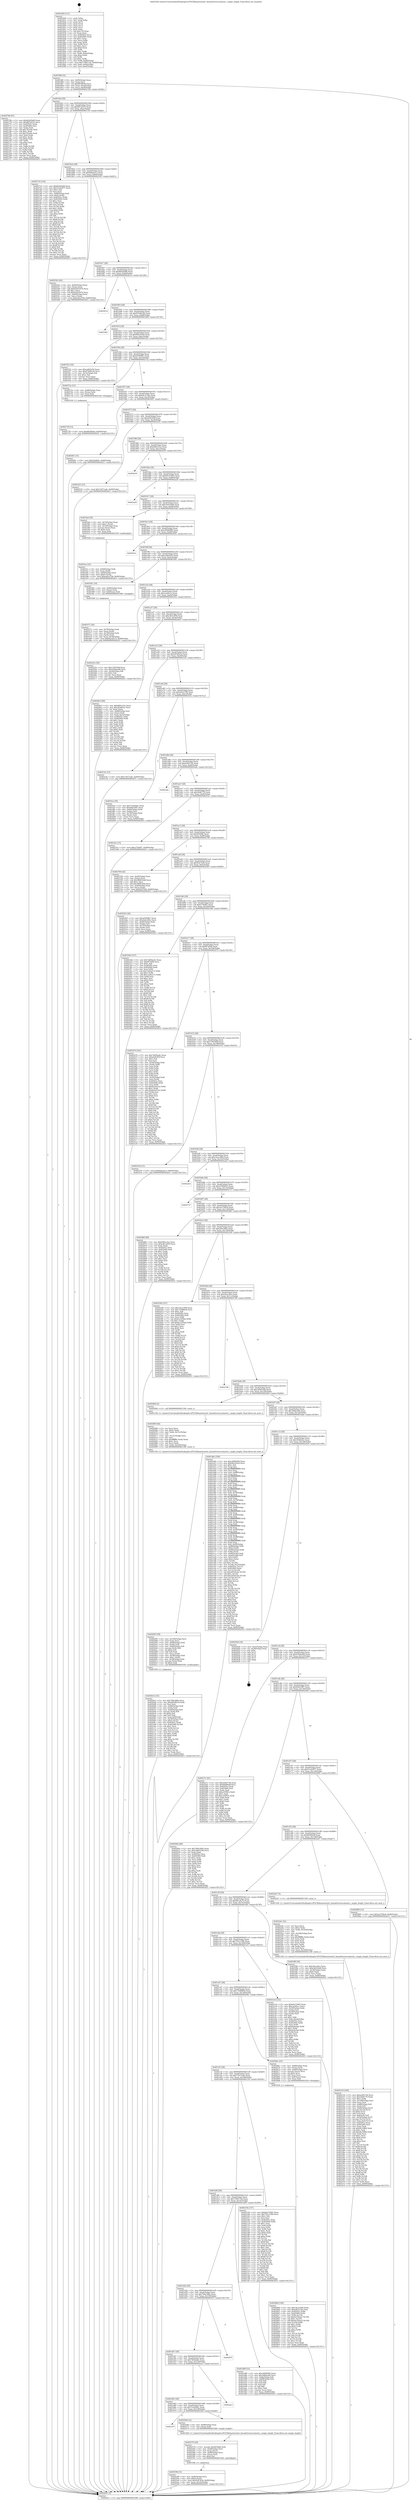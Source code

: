 digraph "0x401820" {
  label = "0x401820 (/mnt/c/Users/mathe/Desktop/tcc/POCII/binaries/extr_linuxdriversscsimesh.c_msgin_length_Final-ollvm.out::main(0))"
  labelloc = "t"
  node[shape=record]

  Entry [label="",width=0.3,height=0.3,shape=circle,fillcolor=black,style=filled]
  "0x40188f" [label="{
     0x40188f [32]\l
     | [instrs]\l
     &nbsp;&nbsp;0x40188f \<+6\>: mov -0x90(%rbp),%eax\l
     &nbsp;&nbsp;0x401895 \<+2\>: mov %eax,%ecx\l
     &nbsp;&nbsp;0x401897 \<+6\>: sub $0x8839fe9a,%ecx\l
     &nbsp;&nbsp;0x40189d \<+6\>: mov %eax,-0xa4(%rbp)\l
     &nbsp;&nbsp;0x4018a3 \<+6\>: mov %ecx,-0xa8(%rbp)\l
     &nbsp;&nbsp;0x4018a9 \<+6\>: je 000000000040276b \<main+0xf4b\>\l
  }"]
  "0x40276b" [label="{
     0x40276b [91]\l
     | [instrs]\l
     &nbsp;&nbsp;0x40276b \<+5\>: mov $0x8d2d5bf0,%eax\l
     &nbsp;&nbsp;0x402770 \<+5\>: mov $0x887af235,%ecx\l
     &nbsp;&nbsp;0x402775 \<+7\>: mov 0x40505c,%edx\l
     &nbsp;&nbsp;0x40277c \<+7\>: mov 0x405060,%esi\l
     &nbsp;&nbsp;0x402783 \<+2\>: mov %edx,%edi\l
     &nbsp;&nbsp;0x402785 \<+6\>: add $0x762ede,%edi\l
     &nbsp;&nbsp;0x40278b \<+3\>: sub $0x1,%edi\l
     &nbsp;&nbsp;0x40278e \<+6\>: sub $0x762ede,%edi\l
     &nbsp;&nbsp;0x402794 \<+3\>: imul %edi,%edx\l
     &nbsp;&nbsp;0x402797 \<+3\>: and $0x1,%edx\l
     &nbsp;&nbsp;0x40279a \<+3\>: cmp $0x0,%edx\l
     &nbsp;&nbsp;0x40279d \<+4\>: sete %r8b\l
     &nbsp;&nbsp;0x4027a1 \<+3\>: cmp $0xa,%esi\l
     &nbsp;&nbsp;0x4027a4 \<+4\>: setl %r9b\l
     &nbsp;&nbsp;0x4027a8 \<+3\>: mov %r8b,%r10b\l
     &nbsp;&nbsp;0x4027ab \<+3\>: and %r9b,%r10b\l
     &nbsp;&nbsp;0x4027ae \<+3\>: xor %r9b,%r8b\l
     &nbsp;&nbsp;0x4027b1 \<+3\>: or %r8b,%r10b\l
     &nbsp;&nbsp;0x4027b4 \<+4\>: test $0x1,%r10b\l
     &nbsp;&nbsp;0x4027b8 \<+3\>: cmovne %ecx,%eax\l
     &nbsp;&nbsp;0x4027bb \<+6\>: mov %eax,-0x90(%rbp)\l
     &nbsp;&nbsp;0x4027c1 \<+5\>: jmp 0000000000402b51 \<main+0x1331\>\l
  }"]
  "0x4018af" [label="{
     0x4018af [28]\l
     | [instrs]\l
     &nbsp;&nbsp;0x4018af \<+5\>: jmp 00000000004018b4 \<main+0x94\>\l
     &nbsp;&nbsp;0x4018b4 \<+6\>: mov -0xa4(%rbp),%eax\l
     &nbsp;&nbsp;0x4018ba \<+5\>: sub $0x887af235,%eax\l
     &nbsp;&nbsp;0x4018bf \<+6\>: mov %eax,-0xac(%rbp)\l
     &nbsp;&nbsp;0x4018c5 \<+6\>: je 00000000004027c6 \<main+0xfa6\>\l
  }"]
  Exit [label="",width=0.3,height=0.3,shape=circle,fillcolor=black,style=filled,peripheries=2]
  "0x4027c6" [label="{
     0x4027c6 [154]\l
     | [instrs]\l
     &nbsp;&nbsp;0x4027c6 \<+5\>: mov $0x8d2d5bf0,%eax\l
     &nbsp;&nbsp;0x4027cb \<+5\>: mov $0x51ed3077,%ecx\l
     &nbsp;&nbsp;0x4027d0 \<+2\>: mov $0x1,%dl\l
     &nbsp;&nbsp;0x4027d2 \<+2\>: xor %esi,%esi\l
     &nbsp;&nbsp;0x4027d4 \<+7\>: mov -0x88(%rbp),%rdi\l
     &nbsp;&nbsp;0x4027db \<+6\>: movl $0x0,(%rdi)\l
     &nbsp;&nbsp;0x4027e1 \<+8\>: mov 0x40505c,%r8d\l
     &nbsp;&nbsp;0x4027e9 \<+8\>: mov 0x405060,%r9d\l
     &nbsp;&nbsp;0x4027f1 \<+3\>: sub $0x1,%esi\l
     &nbsp;&nbsp;0x4027f4 \<+3\>: mov %r8d,%r10d\l
     &nbsp;&nbsp;0x4027f7 \<+3\>: add %esi,%r10d\l
     &nbsp;&nbsp;0x4027fa \<+4\>: imul %r10d,%r8d\l
     &nbsp;&nbsp;0x4027fe \<+4\>: and $0x1,%r8d\l
     &nbsp;&nbsp;0x402802 \<+4\>: cmp $0x0,%r8d\l
     &nbsp;&nbsp;0x402806 \<+4\>: sete %r11b\l
     &nbsp;&nbsp;0x40280a \<+4\>: cmp $0xa,%r9d\l
     &nbsp;&nbsp;0x40280e \<+3\>: setl %bl\l
     &nbsp;&nbsp;0x402811 \<+3\>: mov %r11b,%r14b\l
     &nbsp;&nbsp;0x402814 \<+4\>: xor $0xff,%r14b\l
     &nbsp;&nbsp;0x402818 \<+3\>: mov %bl,%r15b\l
     &nbsp;&nbsp;0x40281b \<+4\>: xor $0xff,%r15b\l
     &nbsp;&nbsp;0x40281f \<+3\>: xor $0x0,%dl\l
     &nbsp;&nbsp;0x402822 \<+3\>: mov %r14b,%r12b\l
     &nbsp;&nbsp;0x402825 \<+4\>: and $0x0,%r12b\l
     &nbsp;&nbsp;0x402829 \<+3\>: and %dl,%r11b\l
     &nbsp;&nbsp;0x40282c \<+3\>: mov %r15b,%r13b\l
     &nbsp;&nbsp;0x40282f \<+4\>: and $0x0,%r13b\l
     &nbsp;&nbsp;0x402833 \<+2\>: and %dl,%bl\l
     &nbsp;&nbsp;0x402835 \<+3\>: or %r11b,%r12b\l
     &nbsp;&nbsp;0x402838 \<+3\>: or %bl,%r13b\l
     &nbsp;&nbsp;0x40283b \<+3\>: xor %r13b,%r12b\l
     &nbsp;&nbsp;0x40283e \<+3\>: or %r15b,%r14b\l
     &nbsp;&nbsp;0x402841 \<+4\>: xor $0xff,%r14b\l
     &nbsp;&nbsp;0x402845 \<+3\>: or $0x0,%dl\l
     &nbsp;&nbsp;0x402848 \<+3\>: and %dl,%r14b\l
     &nbsp;&nbsp;0x40284b \<+3\>: or %r14b,%r12b\l
     &nbsp;&nbsp;0x40284e \<+4\>: test $0x1,%r12b\l
     &nbsp;&nbsp;0x402852 \<+3\>: cmovne %ecx,%eax\l
     &nbsp;&nbsp;0x402855 \<+6\>: mov %eax,-0x90(%rbp)\l
     &nbsp;&nbsp;0x40285b \<+5\>: jmp 0000000000402b51 \<main+0x1331\>\l
  }"]
  "0x4018cb" [label="{
     0x4018cb [28]\l
     | [instrs]\l
     &nbsp;&nbsp;0x4018cb \<+5\>: jmp 00000000004018d0 \<main+0xb0\>\l
     &nbsp;&nbsp;0x4018d0 \<+6\>: mov -0xa4(%rbp),%eax\l
     &nbsp;&nbsp;0x4018d6 \<+5\>: sub $0x8a8aa5c3,%eax\l
     &nbsp;&nbsp;0x4018db \<+6\>: mov %eax,-0xb0(%rbp)\l
     &nbsp;&nbsp;0x4018e1 \<+6\>: je 0000000000402543 \<main+0xd23\>\l
  }"]
  "0x402739" [label="{
     0x402739 [15]\l
     | [instrs]\l
     &nbsp;&nbsp;0x402739 \<+10\>: movl $0x8839fe9a,-0x90(%rbp)\l
     &nbsp;&nbsp;0x402743 \<+5\>: jmp 0000000000402b51 \<main+0x1331\>\l
  }"]
  "0x402543" [label="{
     0x402543 [42]\l
     | [instrs]\l
     &nbsp;&nbsp;0x402543 \<+4\>: mov -0x60(%rbp),%rax\l
     &nbsp;&nbsp;0x402547 \<+2\>: mov (%rax),%ecx\l
     &nbsp;&nbsp;0x402549 \<+6\>: add $0x92425476,%ecx\l
     &nbsp;&nbsp;0x40254f \<+3\>: add $0x1,%ecx\l
     &nbsp;&nbsp;0x402552 \<+6\>: sub $0x92425476,%ecx\l
     &nbsp;&nbsp;0x402558 \<+4\>: mov -0x60(%rbp),%rax\l
     &nbsp;&nbsp;0x40255c \<+2\>: mov %ecx,(%rax)\l
     &nbsp;&nbsp;0x40255e \<+10\>: movl $0xee6ca794,-0x90(%rbp)\l
     &nbsp;&nbsp;0x402568 \<+5\>: jmp 0000000000402b51 \<main+0x1331\>\l
  }"]
  "0x4018e7" [label="{
     0x4018e7 [28]\l
     | [instrs]\l
     &nbsp;&nbsp;0x4018e7 \<+5\>: jmp 00000000004018ec \<main+0xcc\>\l
     &nbsp;&nbsp;0x4018ec \<+6\>: mov -0xa4(%rbp),%eax\l
     &nbsp;&nbsp;0x4018f2 \<+5\>: sub $0x8d2d5bf0,%eax\l
     &nbsp;&nbsp;0x4018f7 \<+6\>: mov %eax,-0xb4(%rbp)\l
     &nbsp;&nbsp;0x4018fd \<+6\>: je 0000000000402b1d \<main+0x12fd\>\l
  }"]
  "0x40268d" [label="{
     0x40268d [100]\l
     | [instrs]\l
     &nbsp;&nbsp;0x40268d \<+5\>: mov $0x14a1c09d,%edx\l
     &nbsp;&nbsp;0x402692 \<+5\>: mov $0xa8e3136a,%esi\l
     &nbsp;&nbsp;0x402697 \<+8\>: mov 0x40505c,%r8d\l
     &nbsp;&nbsp;0x40269f \<+8\>: mov 0x405060,%r9d\l
     &nbsp;&nbsp;0x4026a7 \<+3\>: mov %r8d,%r10d\l
     &nbsp;&nbsp;0x4026aa \<+7\>: sub $0x4e55baa5,%r10d\l
     &nbsp;&nbsp;0x4026b1 \<+4\>: sub $0x1,%r10d\l
     &nbsp;&nbsp;0x4026b5 \<+7\>: add $0x4e55baa5,%r10d\l
     &nbsp;&nbsp;0x4026bc \<+4\>: imul %r10d,%r8d\l
     &nbsp;&nbsp;0x4026c0 \<+4\>: and $0x1,%r8d\l
     &nbsp;&nbsp;0x4026c4 \<+4\>: cmp $0x0,%r8d\l
     &nbsp;&nbsp;0x4026c8 \<+4\>: sete %r11b\l
     &nbsp;&nbsp;0x4026cc \<+4\>: cmp $0xa,%r9d\l
     &nbsp;&nbsp;0x4026d0 \<+3\>: setl %bl\l
     &nbsp;&nbsp;0x4026d3 \<+3\>: mov %r11b,%r14b\l
     &nbsp;&nbsp;0x4026d6 \<+3\>: and %bl,%r14b\l
     &nbsp;&nbsp;0x4026d9 \<+3\>: xor %bl,%r11b\l
     &nbsp;&nbsp;0x4026dc \<+3\>: or %r11b,%r14b\l
     &nbsp;&nbsp;0x4026df \<+4\>: test $0x1,%r14b\l
     &nbsp;&nbsp;0x4026e3 \<+3\>: cmovne %esi,%edx\l
     &nbsp;&nbsp;0x4026e6 \<+6\>: mov %edx,-0x90(%rbp)\l
     &nbsp;&nbsp;0x4026ec \<+5\>: jmp 0000000000402b51 \<main+0x1331\>\l
  }"]
  "0x402b1d" [label="{
     0x402b1d\l
  }", style=dashed]
  "0x401903" [label="{
     0x401903 [28]\l
     | [instrs]\l
     &nbsp;&nbsp;0x401903 \<+5\>: jmp 0000000000401908 \<main+0xe8\>\l
     &nbsp;&nbsp;0x401908 \<+6\>: mov -0xa4(%rbp),%eax\l
     &nbsp;&nbsp;0x40190e \<+5\>: sub $0x974d0c26,%eax\l
     &nbsp;&nbsp;0x401913 \<+6\>: mov %eax,-0xb8(%rbp)\l
     &nbsp;&nbsp;0x401919 \<+6\>: je 0000000000401f40 \<main+0x720\>\l
  }"]
  "0x402596" [label="{
     0x402596 [31]\l
     | [instrs]\l
     &nbsp;&nbsp;0x402596 \<+4\>: mov -0x40(%rbp),%rcx\l
     &nbsp;&nbsp;0x40259a \<+6\>: movl $0x0,(%rcx)\l
     &nbsp;&nbsp;0x4025a0 \<+10\>: movl $0x924742b,-0x90(%rbp)\l
     &nbsp;&nbsp;0x4025aa \<+6\>: mov %eax,-0x16c(%rbp)\l
     &nbsp;&nbsp;0x4025b0 \<+5\>: jmp 0000000000402b51 \<main+0x1331\>\l
  }"]
  "0x401f40" [label="{
     0x401f40\l
  }", style=dashed]
  "0x40191f" [label="{
     0x40191f [28]\l
     | [instrs]\l
     &nbsp;&nbsp;0x40191f \<+5\>: jmp 0000000000401924 \<main+0x104\>\l
     &nbsp;&nbsp;0x401924 \<+6\>: mov -0xa4(%rbp),%eax\l
     &nbsp;&nbsp;0x40192a \<+5\>: sub $0x985c05e9,%eax\l
     &nbsp;&nbsp;0x40192f \<+6\>: mov %eax,-0xbc(%rbp)\l
     &nbsp;&nbsp;0x401935 \<+6\>: je 0000000000401f22 \<main+0x702\>\l
  }"]
  "0x402579" [label="{
     0x402579 [29]\l
     | [instrs]\l
     &nbsp;&nbsp;0x402579 \<+10\>: movabs $0x4030b6,%rdi\l
     &nbsp;&nbsp;0x402583 \<+4\>: mov -0x48(%rbp),%rcx\l
     &nbsp;&nbsp;0x402587 \<+2\>: mov %eax,(%rcx)\l
     &nbsp;&nbsp;0x402589 \<+4\>: mov -0x48(%rbp),%rcx\l
     &nbsp;&nbsp;0x40258d \<+2\>: mov (%rcx),%esi\l
     &nbsp;&nbsp;0x40258f \<+2\>: mov $0x0,%al\l
     &nbsp;&nbsp;0x402591 \<+5\>: call 0000000000401040 \<printf@plt\>\l
     | [calls]\l
     &nbsp;&nbsp;0x401040 \{1\} (unknown)\l
  }"]
  "0x401f22" [label="{
     0x401f22 [30]\l
     | [instrs]\l
     &nbsp;&nbsp;0x401f22 \<+5\>: mov $0xca0b5e93,%eax\l
     &nbsp;&nbsp;0x401f27 \<+5\>: mov $0x974d0c26,%ecx\l
     &nbsp;&nbsp;0x401f2c \<+3\>: mov -0x35(%rbp),%dl\l
     &nbsp;&nbsp;0x401f2f \<+3\>: test $0x1,%dl\l
     &nbsp;&nbsp;0x401f32 \<+3\>: cmovne %ecx,%eax\l
     &nbsp;&nbsp;0x401f35 \<+6\>: mov %eax,-0x90(%rbp)\l
     &nbsp;&nbsp;0x401f3b \<+5\>: jmp 0000000000402b51 \<main+0x1331\>\l
  }"]
  "0x40193b" [label="{
     0x40193b [28]\l
     | [instrs]\l
     &nbsp;&nbsp;0x40193b \<+5\>: jmp 0000000000401940 \<main+0x120\>\l
     &nbsp;&nbsp;0x401940 \<+6\>: mov -0xa4(%rbp),%eax\l
     &nbsp;&nbsp;0x401946 \<+5\>: sub $0xa0560fb7,%eax\l
     &nbsp;&nbsp;0x40194b \<+6\>: mov %eax,-0xc0(%rbp)\l
     &nbsp;&nbsp;0x401951 \<+6\>: je 000000000040272a \<main+0xf0a\>\l
  }"]
  "0x401d7f" [label="{
     0x401d7f\l
  }", style=dashed]
  "0x40272a" [label="{
     0x40272a [15]\l
     | [instrs]\l
     &nbsp;&nbsp;0x40272a \<+4\>: mov -0x68(%rbp),%rax\l
     &nbsp;&nbsp;0x40272e \<+3\>: mov (%rax),%rax\l
     &nbsp;&nbsp;0x402731 \<+3\>: mov %rax,%rdi\l
     &nbsp;&nbsp;0x402734 \<+5\>: call 0000000000401030 \<free@plt\>\l
     | [calls]\l
     &nbsp;&nbsp;0x401030 \{1\} (unknown)\l
  }"]
  "0x401957" [label="{
     0x401957 [28]\l
     | [instrs]\l
     &nbsp;&nbsp;0x401957 \<+5\>: jmp 000000000040195c \<main+0x13c\>\l
     &nbsp;&nbsp;0x40195c \<+6\>: mov -0xa4(%rbp),%eax\l
     &nbsp;&nbsp;0x401962 \<+5\>: sub $0xa8e3136a,%eax\l
     &nbsp;&nbsp;0x401967 \<+6\>: mov %eax,-0xc4(%rbp)\l
     &nbsp;&nbsp;0x40196d \<+6\>: je 00000000004026f1 \<main+0xed1\>\l
  }"]
  "0x40256d" [label="{
     0x40256d [12]\l
     | [instrs]\l
     &nbsp;&nbsp;0x40256d \<+4\>: mov -0x68(%rbp),%rax\l
     &nbsp;&nbsp;0x402571 \<+3\>: mov (%rax),%rdi\l
     &nbsp;&nbsp;0x402574 \<+5\>: call 0000000000401440 \<msgin_length\>\l
     | [calls]\l
     &nbsp;&nbsp;0x401440 \{1\} (/mnt/c/Users/mathe/Desktop/tcc/POCII/binaries/extr_linuxdriversscsimesh.c_msgin_length_Final-ollvm.out::msgin_length)\l
  }"]
  "0x4026f1" [label="{
     0x4026f1 [15]\l
     | [instrs]\l
     &nbsp;&nbsp;0x4026f1 \<+10\>: movl $0x42b90fc,-0x90(%rbp)\l
     &nbsp;&nbsp;0x4026fb \<+5\>: jmp 0000000000402b51 \<main+0x1331\>\l
  }"]
  "0x401973" [label="{
     0x401973 [28]\l
     | [instrs]\l
     &nbsp;&nbsp;0x401973 \<+5\>: jmp 0000000000401978 \<main+0x158\>\l
     &nbsp;&nbsp;0x401978 \<+6\>: mov -0xa4(%rbp),%eax\l
     &nbsp;&nbsp;0x40197e \<+5\>: sub $0xafc8183f,%eax\l
     &nbsp;&nbsp;0x401983 \<+6\>: mov %eax,-0xc8(%rbp)\l
     &nbsp;&nbsp;0x401989 \<+6\>: je 0000000000402525 \<main+0xd05\>\l
  }"]
  "0x401d63" [label="{
     0x401d63 [28]\l
     | [instrs]\l
     &nbsp;&nbsp;0x401d63 \<+5\>: jmp 0000000000401d68 \<main+0x548\>\l
     &nbsp;&nbsp;0x401d68 \<+6\>: mov -0xa4(%rbp),%eax\l
     &nbsp;&nbsp;0x401d6e \<+5\>: sub $0x7e2d5bb1,%eax\l
     &nbsp;&nbsp;0x401d73 \<+6\>: mov %eax,-0x158(%rbp)\l
     &nbsp;&nbsp;0x401d79 \<+6\>: je 000000000040256d \<main+0xd4d\>\l
  }"]
  "0x402525" [label="{
     0x402525 [15]\l
     | [instrs]\l
     &nbsp;&nbsp;0x402525 \<+10\>: movl $0x73471ade,-0x90(%rbp)\l
     &nbsp;&nbsp;0x40252f \<+5\>: jmp 0000000000402b51 \<main+0x1331\>\l
  }"]
  "0x40198f" [label="{
     0x40198f [28]\l
     | [instrs]\l
     &nbsp;&nbsp;0x40198f \<+5\>: jmp 0000000000401994 \<main+0x174\>\l
     &nbsp;&nbsp;0x401994 \<+6\>: mov -0xa4(%rbp),%eax\l
     &nbsp;&nbsp;0x40199a \<+5\>: sub $0xb081a5ce,%eax\l
     &nbsp;&nbsp;0x40199f \<+6\>: mov %eax,-0xcc(%rbp)\l
     &nbsp;&nbsp;0x4019a5 \<+6\>: je 0000000000402b39 \<main+0x1319\>\l
  }"]
  "0x402ac3" [label="{
     0x402ac3\l
  }", style=dashed]
  "0x402b39" [label="{
     0x402b39\l
  }", style=dashed]
  "0x4019ab" [label="{
     0x4019ab [28]\l
     | [instrs]\l
     &nbsp;&nbsp;0x4019ab \<+5\>: jmp 00000000004019b0 \<main+0x190\>\l
     &nbsp;&nbsp;0x4019b0 \<+6\>: mov -0xa4(%rbp),%eax\l
     &nbsp;&nbsp;0x4019b6 \<+5\>: sub $0xb0a72465,%eax\l
     &nbsp;&nbsp;0x4019bb \<+6\>: mov %eax,-0xd0(%rbp)\l
     &nbsp;&nbsp;0x4019c1 \<+6\>: je 0000000000402a29 \<main+0x1209\>\l
  }"]
  "0x401d47" [label="{
     0x401d47 [28]\l
     | [instrs]\l
     &nbsp;&nbsp;0x401d47 \<+5\>: jmp 0000000000401d4c \<main+0x52c\>\l
     &nbsp;&nbsp;0x401d4c \<+6\>: mov -0xa4(%rbp),%eax\l
     &nbsp;&nbsp;0x401d52 \<+5\>: sub $0x7d65ba4c,%eax\l
     &nbsp;&nbsp;0x401d57 \<+6\>: mov %eax,-0x154(%rbp)\l
     &nbsp;&nbsp;0x401d5d \<+6\>: je 0000000000402ac3 \<main+0x12a3\>\l
  }"]
  "0x402a29" [label="{
     0x402a29\l
  }", style=dashed]
  "0x4019c7" [label="{
     0x4019c7 [28]\l
     | [instrs]\l
     &nbsp;&nbsp;0x4019c7 \<+5\>: jmp 00000000004019cc \<main+0x1ac\>\l
     &nbsp;&nbsp;0x4019cc \<+6\>: mov -0xa4(%rbp),%eax\l
     &nbsp;&nbsp;0x4019d2 \<+5\>: sub $0xc4e034d0,%eax\l
     &nbsp;&nbsp;0x4019d7 \<+6\>: mov %eax,-0xd4(%rbp)\l
     &nbsp;&nbsp;0x4019dd \<+6\>: je 0000000000401fad \<main+0x78d\>\l
  }"]
  "0x40297f" [label="{
     0x40297f\l
  }", style=dashed]
  "0x401fad" [label="{
     0x401fad [29]\l
     | [instrs]\l
     &nbsp;&nbsp;0x401fad \<+4\>: mov -0x70(%rbp),%rax\l
     &nbsp;&nbsp;0x401fb1 \<+6\>: movl $0x1,(%rax)\l
     &nbsp;&nbsp;0x401fb7 \<+4\>: mov -0x70(%rbp),%rax\l
     &nbsp;&nbsp;0x401fbb \<+3\>: movslq (%rax),%rax\l
     &nbsp;&nbsp;0x401fbe \<+4\>: shl $0x4,%rax\l
     &nbsp;&nbsp;0x401fc2 \<+3\>: mov %rax,%rdi\l
     &nbsp;&nbsp;0x401fc5 \<+5\>: call 0000000000401050 \<malloc@plt\>\l
     | [calls]\l
     &nbsp;&nbsp;0x401050 \{1\} (unknown)\l
  }"]
  "0x4019e3" [label="{
     0x4019e3 [28]\l
     | [instrs]\l
     &nbsp;&nbsp;0x4019e3 \<+5\>: jmp 00000000004019e8 \<main+0x1c8\>\l
     &nbsp;&nbsp;0x4019e8 \<+6\>: mov -0xa4(%rbp),%eax\l
     &nbsp;&nbsp;0x4019ee \<+5\>: sub $0xc900b090,%eax\l
     &nbsp;&nbsp;0x4019f3 \<+6\>: mov %eax,-0xd8(%rbp)\l
     &nbsp;&nbsp;0x4019f9 \<+6\>: je 000000000040293a \<main+0x111a\>\l
  }"]
  "0x402310" [label="{
     0x402310 [190]\l
     | [instrs]\l
     &nbsp;&nbsp;0x402310 \<+5\>: mov $0xeefd3736,%ecx\l
     &nbsp;&nbsp;0x402315 \<+5\>: mov $0x24d6770,%edx\l
     &nbsp;&nbsp;0x40231a \<+3\>: mov $0x1,%r8b\l
     &nbsp;&nbsp;0x40231d \<+6\>: mov -0x168(%rbp),%esi\l
     &nbsp;&nbsp;0x402323 \<+3\>: imul %eax,%esi\l
     &nbsp;&nbsp;0x402326 \<+4\>: mov -0x68(%rbp),%r9\l
     &nbsp;&nbsp;0x40232a \<+3\>: mov (%r9),%r9\l
     &nbsp;&nbsp;0x40232d \<+4\>: mov -0x60(%rbp),%r10\l
     &nbsp;&nbsp;0x402331 \<+3\>: movslq (%r10),%r10\l
     &nbsp;&nbsp;0x402334 \<+4\>: shl $0x4,%r10\l
     &nbsp;&nbsp;0x402338 \<+3\>: add %r10,%r9\l
     &nbsp;&nbsp;0x40233b \<+4\>: mov 0x8(%r9),%r9\l
     &nbsp;&nbsp;0x40233f \<+4\>: mov -0x50(%rbp),%r10\l
     &nbsp;&nbsp;0x402343 \<+3\>: movslq (%r10),%r10\l
     &nbsp;&nbsp;0x402346 \<+4\>: mov %esi,(%r9,%r10,4)\l
     &nbsp;&nbsp;0x40234a \<+7\>: mov 0x40505c,%eax\l
     &nbsp;&nbsp;0x402351 \<+7\>: mov 0x405060,%esi\l
     &nbsp;&nbsp;0x402358 \<+2\>: mov %eax,%edi\l
     &nbsp;&nbsp;0x40235a \<+6\>: sub $0xf4c34f6d,%edi\l
     &nbsp;&nbsp;0x402360 \<+3\>: sub $0x1,%edi\l
     &nbsp;&nbsp;0x402363 \<+6\>: add $0xf4c34f6d,%edi\l
     &nbsp;&nbsp;0x402369 \<+3\>: imul %edi,%eax\l
     &nbsp;&nbsp;0x40236c \<+3\>: and $0x1,%eax\l
     &nbsp;&nbsp;0x40236f \<+3\>: cmp $0x0,%eax\l
     &nbsp;&nbsp;0x402372 \<+4\>: sete %r11b\l
     &nbsp;&nbsp;0x402376 \<+3\>: cmp $0xa,%esi\l
     &nbsp;&nbsp;0x402379 \<+3\>: setl %bl\l
     &nbsp;&nbsp;0x40237c \<+3\>: mov %r11b,%r14b\l
     &nbsp;&nbsp;0x40237f \<+4\>: xor $0xff,%r14b\l
     &nbsp;&nbsp;0x402383 \<+3\>: mov %bl,%r15b\l
     &nbsp;&nbsp;0x402386 \<+4\>: xor $0xff,%r15b\l
     &nbsp;&nbsp;0x40238a \<+4\>: xor $0x0,%r8b\l
     &nbsp;&nbsp;0x40238e \<+3\>: mov %r14b,%r12b\l
     &nbsp;&nbsp;0x402391 \<+4\>: and $0x0,%r12b\l
     &nbsp;&nbsp;0x402395 \<+3\>: and %r8b,%r11b\l
     &nbsp;&nbsp;0x402398 \<+3\>: mov %r15b,%r13b\l
     &nbsp;&nbsp;0x40239b \<+4\>: and $0x0,%r13b\l
     &nbsp;&nbsp;0x40239f \<+3\>: and %r8b,%bl\l
     &nbsp;&nbsp;0x4023a2 \<+3\>: or %r11b,%r12b\l
     &nbsp;&nbsp;0x4023a5 \<+3\>: or %bl,%r13b\l
     &nbsp;&nbsp;0x4023a8 \<+3\>: xor %r13b,%r12b\l
     &nbsp;&nbsp;0x4023ab \<+3\>: or %r15b,%r14b\l
     &nbsp;&nbsp;0x4023ae \<+4\>: xor $0xff,%r14b\l
     &nbsp;&nbsp;0x4023b2 \<+4\>: or $0x0,%r8b\l
     &nbsp;&nbsp;0x4023b6 \<+3\>: and %r8b,%r14b\l
     &nbsp;&nbsp;0x4023b9 \<+3\>: or %r14b,%r12b\l
     &nbsp;&nbsp;0x4023bc \<+4\>: test $0x1,%r12b\l
     &nbsp;&nbsp;0x4023c0 \<+3\>: cmovne %edx,%ecx\l
     &nbsp;&nbsp;0x4023c3 \<+6\>: mov %ecx,-0x90(%rbp)\l
     &nbsp;&nbsp;0x4023c9 \<+5\>: jmp 0000000000402b51 \<main+0x1331\>\l
  }"]
  "0x40293a" [label="{
     0x40293a\l
  }", style=dashed]
  "0x4019ff" [label="{
     0x4019ff [28]\l
     | [instrs]\l
     &nbsp;&nbsp;0x4019ff \<+5\>: jmp 0000000000401a04 \<main+0x1e4\>\l
     &nbsp;&nbsp;0x401a04 \<+6\>: mov -0xa4(%rbp),%eax\l
     &nbsp;&nbsp;0x401a0a \<+5\>: sub $0xca0b5e93,%eax\l
     &nbsp;&nbsp;0x401a0f \<+6\>: mov %eax,-0xdc(%rbp)\l
     &nbsp;&nbsp;0x401a15 \<+6\>: je 0000000000401f61 \<main+0x741\>\l
  }"]
  "0x4022dc" [label="{
     0x4022dc [52]\l
     | [instrs]\l
     &nbsp;&nbsp;0x4022dc \<+2\>: xor %ecx,%ecx\l
     &nbsp;&nbsp;0x4022de \<+5\>: mov $0x2,%edx\l
     &nbsp;&nbsp;0x4022e3 \<+6\>: mov %edx,-0x164(%rbp)\l
     &nbsp;&nbsp;0x4022e9 \<+1\>: cltd\l
     &nbsp;&nbsp;0x4022ea \<+6\>: mov -0x164(%rbp),%esi\l
     &nbsp;&nbsp;0x4022f0 \<+2\>: idiv %esi\l
     &nbsp;&nbsp;0x4022f2 \<+6\>: imul $0xfffffffe,%edx,%edx\l
     &nbsp;&nbsp;0x4022f8 \<+2\>: mov %ecx,%edi\l
     &nbsp;&nbsp;0x4022fa \<+2\>: sub %edx,%edi\l
     &nbsp;&nbsp;0x4022fc \<+2\>: mov %ecx,%edx\l
     &nbsp;&nbsp;0x4022fe \<+3\>: sub $0x1,%edx\l
     &nbsp;&nbsp;0x402301 \<+2\>: add %edx,%edi\l
     &nbsp;&nbsp;0x402303 \<+2\>: sub %edi,%ecx\l
     &nbsp;&nbsp;0x402305 \<+6\>: mov %ecx,-0x168(%rbp)\l
     &nbsp;&nbsp;0x40230b \<+5\>: call 0000000000401160 \<next_i\>\l
     | [calls]\l
     &nbsp;&nbsp;0x401160 \{1\} (/mnt/c/Users/mathe/Desktop/tcc/POCII/binaries/extr_linuxdriversscsimesh.c_msgin_length_Final-ollvm.out::next_i)\l
  }"]
  "0x401f61" [label="{
     0x401f61 [16]\l
     | [instrs]\l
     &nbsp;&nbsp;0x401f61 \<+4\>: mov -0x80(%rbp),%rax\l
     &nbsp;&nbsp;0x401f65 \<+3\>: mov (%rax),%rax\l
     &nbsp;&nbsp;0x401f68 \<+4\>: mov 0x8(%rax),%rdi\l
     &nbsp;&nbsp;0x401f6c \<+5\>: call 0000000000401060 \<atoi@plt\>\l
     | [calls]\l
     &nbsp;&nbsp;0x401060 \{1\} (unknown)\l
  }"]
  "0x401a1b" [label="{
     0x401a1b [28]\l
     | [instrs]\l
     &nbsp;&nbsp;0x401a1b \<+5\>: jmp 0000000000401a20 \<main+0x200\>\l
     &nbsp;&nbsp;0x401a20 \<+6\>: mov -0xa4(%rbp),%eax\l
     &nbsp;&nbsp;0x401a26 \<+5\>: sub $0xcac60ccc,%eax\l
     &nbsp;&nbsp;0x401a2b \<+6\>: mov %eax,-0xe0(%rbp)\l
     &nbsp;&nbsp;0x401a31 \<+6\>: je 000000000040225e \<main+0xa3e\>\l
  }"]
  "0x4020cf" [label="{
     0x4020cf [125]\l
     | [instrs]\l
     &nbsp;&nbsp;0x4020cf \<+5\>: mov $0x768e368a,%ecx\l
     &nbsp;&nbsp;0x4020d4 \<+5\>: mov $0xd45dfb1d,%edx\l
     &nbsp;&nbsp;0x4020d9 \<+2\>: xor %esi,%esi\l
     &nbsp;&nbsp;0x4020db \<+4\>: mov -0x68(%rbp),%rdi\l
     &nbsp;&nbsp;0x4020df \<+3\>: mov (%rdi),%rdi\l
     &nbsp;&nbsp;0x4020e2 \<+4\>: mov -0x60(%rbp),%r8\l
     &nbsp;&nbsp;0x4020e6 \<+3\>: movslq (%r8),%r8\l
     &nbsp;&nbsp;0x4020e9 \<+4\>: shl $0x4,%r8\l
     &nbsp;&nbsp;0x4020ed \<+3\>: add %r8,%rdi\l
     &nbsp;&nbsp;0x4020f0 \<+4\>: mov %rax,0x8(%rdi)\l
     &nbsp;&nbsp;0x4020f4 \<+4\>: mov -0x50(%rbp),%rax\l
     &nbsp;&nbsp;0x4020f8 \<+6\>: movl $0x0,(%rax)\l
     &nbsp;&nbsp;0x4020fe \<+8\>: mov 0x40505c,%r9d\l
     &nbsp;&nbsp;0x402106 \<+8\>: mov 0x405060,%r10d\l
     &nbsp;&nbsp;0x40210e \<+3\>: sub $0x1,%esi\l
     &nbsp;&nbsp;0x402111 \<+3\>: mov %r9d,%r11d\l
     &nbsp;&nbsp;0x402114 \<+3\>: add %esi,%r11d\l
     &nbsp;&nbsp;0x402117 \<+4\>: imul %r11d,%r9d\l
     &nbsp;&nbsp;0x40211b \<+4\>: and $0x1,%r9d\l
     &nbsp;&nbsp;0x40211f \<+4\>: cmp $0x0,%r9d\l
     &nbsp;&nbsp;0x402123 \<+3\>: sete %bl\l
     &nbsp;&nbsp;0x402126 \<+4\>: cmp $0xa,%r10d\l
     &nbsp;&nbsp;0x40212a \<+4\>: setl %r14b\l
     &nbsp;&nbsp;0x40212e \<+3\>: mov %bl,%r15b\l
     &nbsp;&nbsp;0x402131 \<+3\>: and %r14b,%r15b\l
     &nbsp;&nbsp;0x402134 \<+3\>: xor %r14b,%bl\l
     &nbsp;&nbsp;0x402137 \<+3\>: or %bl,%r15b\l
     &nbsp;&nbsp;0x40213a \<+4\>: test $0x1,%r15b\l
     &nbsp;&nbsp;0x40213e \<+3\>: cmovne %edx,%ecx\l
     &nbsp;&nbsp;0x402141 \<+6\>: mov %ecx,-0x90(%rbp)\l
     &nbsp;&nbsp;0x402147 \<+5\>: jmp 0000000000402b51 \<main+0x1331\>\l
  }"]
  "0x40225e" [label="{
     0x40225e [30]\l
     | [instrs]\l
     &nbsp;&nbsp;0x40225e \<+5\>: mov $0x1395564f,%eax\l
     &nbsp;&nbsp;0x402263 \<+5\>: mov $0x436beeb8,%ecx\l
     &nbsp;&nbsp;0x402268 \<+3\>: mov -0x2d(%rbp),%dl\l
     &nbsp;&nbsp;0x40226b \<+3\>: test $0x1,%dl\l
     &nbsp;&nbsp;0x40226e \<+3\>: cmovne %ecx,%eax\l
     &nbsp;&nbsp;0x402271 \<+6\>: mov %eax,-0x90(%rbp)\l
     &nbsp;&nbsp;0x402277 \<+5\>: jmp 0000000000402b51 \<main+0x1331\>\l
  }"]
  "0x401a37" [label="{
     0x401a37 [28]\l
     | [instrs]\l
     &nbsp;&nbsp;0x401a37 \<+5\>: jmp 0000000000401a3c \<main+0x21c\>\l
     &nbsp;&nbsp;0x401a3c \<+6\>: mov -0xa4(%rbp),%eax\l
     &nbsp;&nbsp;0x401a42 \<+5\>: sub $0xcd61a959,%eax\l
     &nbsp;&nbsp;0x401a47 \<+6\>: mov %eax,-0xe4(%rbp)\l
     &nbsp;&nbsp;0x401a4d \<+6\>: je 00000000004028c5 \<main+0x10a5\>\l
  }"]
  "0x402095" [label="{
     0x402095 [58]\l
     | [instrs]\l
     &nbsp;&nbsp;0x402095 \<+6\>: mov -0x160(%rbp),%ecx\l
     &nbsp;&nbsp;0x40209b \<+3\>: imul %eax,%ecx\l
     &nbsp;&nbsp;0x40209e \<+4\>: mov -0x68(%rbp),%rdi\l
     &nbsp;&nbsp;0x4020a2 \<+3\>: mov (%rdi),%rdi\l
     &nbsp;&nbsp;0x4020a5 \<+4\>: mov -0x60(%rbp),%r8\l
     &nbsp;&nbsp;0x4020a9 \<+3\>: movslq (%r8),%r8\l
     &nbsp;&nbsp;0x4020ac \<+4\>: shl $0x4,%r8\l
     &nbsp;&nbsp;0x4020b0 \<+3\>: add %r8,%rdi\l
     &nbsp;&nbsp;0x4020b3 \<+2\>: mov %ecx,(%rdi)\l
     &nbsp;&nbsp;0x4020b5 \<+4\>: mov -0x58(%rbp),%rdi\l
     &nbsp;&nbsp;0x4020b9 \<+6\>: movl $0x1,(%rdi)\l
     &nbsp;&nbsp;0x4020bf \<+4\>: mov -0x58(%rbp),%rdi\l
     &nbsp;&nbsp;0x4020c3 \<+3\>: movslq (%rdi),%rdi\l
     &nbsp;&nbsp;0x4020c6 \<+4\>: shl $0x2,%rdi\l
     &nbsp;&nbsp;0x4020ca \<+5\>: call 0000000000401050 \<malloc@plt\>\l
     | [calls]\l
     &nbsp;&nbsp;0x401050 \{1\} (unknown)\l
  }"]
  "0x4028c5" [label="{
     0x4028c5 [99]\l
     | [instrs]\l
     &nbsp;&nbsp;0x4028c5 \<+5\>: mov $0xb081a5ce,%eax\l
     &nbsp;&nbsp;0x4028ca \<+5\>: mov $0x3f246e2c,%ecx\l
     &nbsp;&nbsp;0x4028cf \<+2\>: xor %edx,%edx\l
     &nbsp;&nbsp;0x4028d1 \<+7\>: mov -0x88(%rbp),%rsi\l
     &nbsp;&nbsp;0x4028d8 \<+2\>: mov (%rsi),%edi\l
     &nbsp;&nbsp;0x4028da \<+3\>: mov %edi,-0x2c(%rbp)\l
     &nbsp;&nbsp;0x4028dd \<+7\>: mov 0x40505c,%edi\l
     &nbsp;&nbsp;0x4028e4 \<+8\>: mov 0x405060,%r8d\l
     &nbsp;&nbsp;0x4028ec \<+3\>: sub $0x1,%edx\l
     &nbsp;&nbsp;0x4028ef \<+3\>: mov %edi,%r9d\l
     &nbsp;&nbsp;0x4028f2 \<+3\>: add %edx,%r9d\l
     &nbsp;&nbsp;0x4028f5 \<+4\>: imul %r9d,%edi\l
     &nbsp;&nbsp;0x4028f9 \<+3\>: and $0x1,%edi\l
     &nbsp;&nbsp;0x4028fc \<+3\>: cmp $0x0,%edi\l
     &nbsp;&nbsp;0x4028ff \<+4\>: sete %r10b\l
     &nbsp;&nbsp;0x402903 \<+4\>: cmp $0xa,%r8d\l
     &nbsp;&nbsp;0x402907 \<+4\>: setl %r11b\l
     &nbsp;&nbsp;0x40290b \<+3\>: mov %r10b,%bl\l
     &nbsp;&nbsp;0x40290e \<+3\>: and %r11b,%bl\l
     &nbsp;&nbsp;0x402911 \<+3\>: xor %r11b,%r10b\l
     &nbsp;&nbsp;0x402914 \<+3\>: or %r10b,%bl\l
     &nbsp;&nbsp;0x402917 \<+3\>: test $0x1,%bl\l
     &nbsp;&nbsp;0x40291a \<+3\>: cmovne %ecx,%eax\l
     &nbsp;&nbsp;0x40291d \<+6\>: mov %eax,-0x90(%rbp)\l
     &nbsp;&nbsp;0x402923 \<+5\>: jmp 0000000000402b51 \<main+0x1331\>\l
  }"]
  "0x401a53" [label="{
     0x401a53 [28]\l
     | [instrs]\l
     &nbsp;&nbsp;0x401a53 \<+5\>: jmp 0000000000401a58 \<main+0x238\>\l
     &nbsp;&nbsp;0x401a58 \<+6\>: mov -0xa4(%rbp),%eax\l
     &nbsp;&nbsp;0x401a5e \<+5\>: sub $0xd45dfb1d,%eax\l
     &nbsp;&nbsp;0x401a63 \<+6\>: mov %eax,-0xe8(%rbp)\l
     &nbsp;&nbsp;0x401a69 \<+6\>: je 000000000040214c \<main+0x92c\>\l
  }"]
  "0x402069" [label="{
     0x402069 [44]\l
     | [instrs]\l
     &nbsp;&nbsp;0x402069 \<+2\>: xor %ecx,%ecx\l
     &nbsp;&nbsp;0x40206b \<+5\>: mov $0x2,%edx\l
     &nbsp;&nbsp;0x402070 \<+6\>: mov %edx,-0x15c(%rbp)\l
     &nbsp;&nbsp;0x402076 \<+1\>: cltd\l
     &nbsp;&nbsp;0x402077 \<+6\>: mov -0x15c(%rbp),%esi\l
     &nbsp;&nbsp;0x40207d \<+2\>: idiv %esi\l
     &nbsp;&nbsp;0x40207f \<+6\>: imul $0xfffffffe,%edx,%edx\l
     &nbsp;&nbsp;0x402085 \<+3\>: sub $0x1,%ecx\l
     &nbsp;&nbsp;0x402088 \<+2\>: sub %ecx,%edx\l
     &nbsp;&nbsp;0x40208a \<+6\>: mov %edx,-0x160(%rbp)\l
     &nbsp;&nbsp;0x402090 \<+5\>: call 0000000000401160 \<next_i\>\l
     | [calls]\l
     &nbsp;&nbsp;0x401160 \{1\} (/mnt/c/Users/mathe/Desktop/tcc/POCII/binaries/extr_linuxdriversscsimesh.c_msgin_length_Final-ollvm.out::next_i)\l
  }"]
  "0x40214c" [label="{
     0x40214c [15]\l
     | [instrs]\l
     &nbsp;&nbsp;0x40214c \<+10\>: movl $0x73471ade,-0x90(%rbp)\l
     &nbsp;&nbsp;0x402156 \<+5\>: jmp 0000000000402b51 \<main+0x1331\>\l
  }"]
  "0x401a6f" [label="{
     0x401a6f [28]\l
     | [instrs]\l
     &nbsp;&nbsp;0x401a6f \<+5\>: jmp 0000000000401a74 \<main+0x254\>\l
     &nbsp;&nbsp;0x401a74 \<+6\>: mov -0xa4(%rbp),%eax\l
     &nbsp;&nbsp;0x401a7a \<+5\>: sub $0xee6ca794,%eax\l
     &nbsp;&nbsp;0x401a7f \<+6\>: mov %eax,-0xec(%rbp)\l
     &nbsp;&nbsp;0x401a85 \<+6\>: je 0000000000401fea \<main+0x7ca\>\l
  }"]
  "0x401fca" [label="{
     0x401fca [32]\l
     | [instrs]\l
     &nbsp;&nbsp;0x401fca \<+4\>: mov -0x68(%rbp),%rdi\l
     &nbsp;&nbsp;0x401fce \<+3\>: mov %rax,(%rdi)\l
     &nbsp;&nbsp;0x401fd1 \<+4\>: mov -0x60(%rbp),%rax\l
     &nbsp;&nbsp;0x401fd5 \<+6\>: movl $0x0,(%rax)\l
     &nbsp;&nbsp;0x401fdb \<+10\>: movl $0xee6ca794,-0x90(%rbp)\l
     &nbsp;&nbsp;0x401fe5 \<+5\>: jmp 0000000000402b51 \<main+0x1331\>\l
  }"]
  "0x401fea" [label="{
     0x401fea [36]\l
     | [instrs]\l
     &nbsp;&nbsp;0x401fea \<+5\>: mov $0x7e2d5bb1,%eax\l
     &nbsp;&nbsp;0x401fef \<+5\>: mov $0x49d35f87,%ecx\l
     &nbsp;&nbsp;0x401ff4 \<+4\>: mov -0x60(%rbp),%rdx\l
     &nbsp;&nbsp;0x401ff8 \<+2\>: mov (%rdx),%esi\l
     &nbsp;&nbsp;0x401ffa \<+4\>: mov -0x70(%rbp),%rdx\l
     &nbsp;&nbsp;0x401ffe \<+2\>: cmp (%rdx),%esi\l
     &nbsp;&nbsp;0x402000 \<+3\>: cmovl %ecx,%eax\l
     &nbsp;&nbsp;0x402003 \<+6\>: mov %eax,-0x90(%rbp)\l
     &nbsp;&nbsp;0x402009 \<+5\>: jmp 0000000000402b51 \<main+0x1331\>\l
  }"]
  "0x401a8b" [label="{
     0x401a8b [28]\l
     | [instrs]\l
     &nbsp;&nbsp;0x401a8b \<+5\>: jmp 0000000000401a90 \<main+0x270\>\l
     &nbsp;&nbsp;0x401a90 \<+6\>: mov -0xa4(%rbp),%eax\l
     &nbsp;&nbsp;0x401a96 \<+5\>: sub $0xeefd3736,%eax\l
     &nbsp;&nbsp;0x401a9b \<+6\>: mov %eax,-0xf0(%rbp)\l
     &nbsp;&nbsp;0x401aa1 \<+6\>: je 0000000000402a4e \<main+0x122e\>\l
  }"]
  "0x401f71" [label="{
     0x401f71 [30]\l
     | [instrs]\l
     &nbsp;&nbsp;0x401f71 \<+4\>: mov -0x78(%rbp),%rdi\l
     &nbsp;&nbsp;0x401f75 \<+2\>: mov %eax,(%rdi)\l
     &nbsp;&nbsp;0x401f77 \<+4\>: mov -0x78(%rbp),%rdi\l
     &nbsp;&nbsp;0x401f7b \<+2\>: mov (%rdi),%eax\l
     &nbsp;&nbsp;0x401f7d \<+3\>: mov %eax,-0x34(%rbp)\l
     &nbsp;&nbsp;0x401f80 \<+10\>: movl $0x64ca4a7a,-0x90(%rbp)\l
     &nbsp;&nbsp;0x401f8a \<+5\>: jmp 0000000000402b51 \<main+0x1331\>\l
  }"]
  "0x402a4e" [label="{
     0x402a4e\l
  }", style=dashed]
  "0x401aa7" [label="{
     0x401aa7 [28]\l
     | [instrs]\l
     &nbsp;&nbsp;0x401aa7 \<+5\>: jmp 0000000000401aac \<main+0x28c\>\l
     &nbsp;&nbsp;0x401aac \<+6\>: mov -0xa4(%rbp),%eax\l
     &nbsp;&nbsp;0x401ab2 \<+5\>: sub $0x24d6770,%eax\l
     &nbsp;&nbsp;0x401ab7 \<+6\>: mov %eax,-0xf4(%rbp)\l
     &nbsp;&nbsp;0x401abd \<+6\>: je 00000000004023ce \<main+0xbae\>\l
  }"]
  "0x401820" [label="{
     0x401820 [111]\l
     | [instrs]\l
     &nbsp;&nbsp;0x401820 \<+1\>: push %rbp\l
     &nbsp;&nbsp;0x401821 \<+3\>: mov %rsp,%rbp\l
     &nbsp;&nbsp;0x401824 \<+2\>: push %r15\l
     &nbsp;&nbsp;0x401826 \<+2\>: push %r14\l
     &nbsp;&nbsp;0x401828 \<+2\>: push %r13\l
     &nbsp;&nbsp;0x40182a \<+2\>: push %r12\l
     &nbsp;&nbsp;0x40182c \<+1\>: push %rbx\l
     &nbsp;&nbsp;0x40182d \<+7\>: sub $0x178,%rsp\l
     &nbsp;&nbsp;0x401834 \<+2\>: xor %eax,%eax\l
     &nbsp;&nbsp;0x401836 \<+7\>: mov 0x40505c,%ecx\l
     &nbsp;&nbsp;0x40183d \<+7\>: mov 0x405060,%edx\l
     &nbsp;&nbsp;0x401844 \<+3\>: sub $0x1,%eax\l
     &nbsp;&nbsp;0x401847 \<+3\>: mov %ecx,%r8d\l
     &nbsp;&nbsp;0x40184a \<+3\>: add %eax,%r8d\l
     &nbsp;&nbsp;0x40184d \<+4\>: imul %r8d,%ecx\l
     &nbsp;&nbsp;0x401851 \<+3\>: and $0x1,%ecx\l
     &nbsp;&nbsp;0x401854 \<+3\>: cmp $0x0,%ecx\l
     &nbsp;&nbsp;0x401857 \<+4\>: sete %r9b\l
     &nbsp;&nbsp;0x40185b \<+4\>: and $0x1,%r9b\l
     &nbsp;&nbsp;0x40185f \<+7\>: mov %r9b,-0x8a(%rbp)\l
     &nbsp;&nbsp;0x401866 \<+3\>: cmp $0xa,%edx\l
     &nbsp;&nbsp;0x401869 \<+4\>: setl %r9b\l
     &nbsp;&nbsp;0x40186d \<+4\>: and $0x1,%r9b\l
     &nbsp;&nbsp;0x401871 \<+7\>: mov %r9b,-0x89(%rbp)\l
     &nbsp;&nbsp;0x401878 \<+10\>: movl $0x739917ab,-0x90(%rbp)\l
     &nbsp;&nbsp;0x401882 \<+6\>: mov %edi,-0x94(%rbp)\l
     &nbsp;&nbsp;0x401888 \<+7\>: mov %rsi,-0xa0(%rbp)\l
  }"]
  "0x4023ce" [label="{
     0x4023ce [15]\l
     | [instrs]\l
     &nbsp;&nbsp;0x4023ce \<+10\>: movl $0xa75bd67,-0x90(%rbp)\l
     &nbsp;&nbsp;0x4023d8 \<+5\>: jmp 0000000000402b51 \<main+0x1331\>\l
  }"]
  "0x401ac3" [label="{
     0x401ac3 [28]\l
     | [instrs]\l
     &nbsp;&nbsp;0x401ac3 \<+5\>: jmp 0000000000401ac8 \<main+0x2a8\>\l
     &nbsp;&nbsp;0x401ac8 \<+6\>: mov -0xa4(%rbp),%eax\l
     &nbsp;&nbsp;0x401ace \<+5\>: sub $0x42b90fc,%eax\l
     &nbsp;&nbsp;0x401ad3 \<+6\>: mov %eax,-0xf8(%rbp)\l
     &nbsp;&nbsp;0x401ad9 \<+6\>: je 0000000000402700 \<main+0xee0\>\l
  }"]
  "0x402b51" [label="{
     0x402b51 [5]\l
     | [instrs]\l
     &nbsp;&nbsp;0x402b51 \<+5\>: jmp 000000000040188f \<main+0x6f\>\l
  }"]
  "0x402700" [label="{
     0x402700 [42]\l
     | [instrs]\l
     &nbsp;&nbsp;0x402700 \<+4\>: mov -0x40(%rbp),%rax\l
     &nbsp;&nbsp;0x402704 \<+2\>: mov (%rax),%ecx\l
     &nbsp;&nbsp;0x402706 \<+6\>: sub $0x58b81b4d,%ecx\l
     &nbsp;&nbsp;0x40270c \<+3\>: add $0x1,%ecx\l
     &nbsp;&nbsp;0x40270f \<+6\>: add $0x58b81b4d,%ecx\l
     &nbsp;&nbsp;0x402715 \<+4\>: mov -0x40(%rbp),%rax\l
     &nbsp;&nbsp;0x402719 \<+2\>: mov %ecx,(%rax)\l
     &nbsp;&nbsp;0x40271b \<+10\>: movl $0x924742b,-0x90(%rbp)\l
     &nbsp;&nbsp;0x402725 \<+5\>: jmp 0000000000402b51 \<main+0x1331\>\l
  }"]
  "0x401adf" [label="{
     0x401adf [28]\l
     | [instrs]\l
     &nbsp;&nbsp;0x401adf \<+5\>: jmp 0000000000401ae4 \<main+0x2c4\>\l
     &nbsp;&nbsp;0x401ae4 \<+6\>: mov -0xa4(%rbp),%eax\l
     &nbsp;&nbsp;0x401aea \<+5\>: sub $0x924742b,%eax\l
     &nbsp;&nbsp;0x401aef \<+6\>: mov %eax,-0xfc(%rbp)\l
     &nbsp;&nbsp;0x401af5 \<+6\>: je 00000000004025b5 \<main+0xd95\>\l
  }"]
  "0x401d2b" [label="{
     0x401d2b [28]\l
     | [instrs]\l
     &nbsp;&nbsp;0x401d2b \<+5\>: jmp 0000000000401d30 \<main+0x510\>\l
     &nbsp;&nbsp;0x401d30 \<+6\>: mov -0xa4(%rbp),%eax\l
     &nbsp;&nbsp;0x401d36 \<+5\>: sub $0x768e368a,%eax\l
     &nbsp;&nbsp;0x401d3b \<+6\>: mov %eax,-0x150(%rbp)\l
     &nbsp;&nbsp;0x401d41 \<+6\>: je 000000000040297f \<main+0x115f\>\l
  }"]
  "0x4025b5" [label="{
     0x4025b5 [36]\l
     | [instrs]\l
     &nbsp;&nbsp;0x4025b5 \<+5\>: mov $0xa0560fb7,%eax\l
     &nbsp;&nbsp;0x4025ba \<+5\>: mov $0x2b4c266c,%ecx\l
     &nbsp;&nbsp;0x4025bf \<+4\>: mov -0x40(%rbp),%rdx\l
     &nbsp;&nbsp;0x4025c3 \<+2\>: mov (%rdx),%esi\l
     &nbsp;&nbsp;0x4025c5 \<+4\>: mov -0x70(%rbp),%rdx\l
     &nbsp;&nbsp;0x4025c9 \<+2\>: cmp (%rdx),%esi\l
     &nbsp;&nbsp;0x4025cb \<+3\>: cmovl %ecx,%eax\l
     &nbsp;&nbsp;0x4025ce \<+6\>: mov %eax,-0x90(%rbp)\l
     &nbsp;&nbsp;0x4025d4 \<+5\>: jmp 0000000000402b51 \<main+0x1331\>\l
  }"]
  "0x401afb" [label="{
     0x401afb [28]\l
     | [instrs]\l
     &nbsp;&nbsp;0x401afb \<+5\>: jmp 0000000000401b00 \<main+0x2e0\>\l
     &nbsp;&nbsp;0x401b00 \<+6\>: mov -0xa4(%rbp),%eax\l
     &nbsp;&nbsp;0x401b06 \<+5\>: sub $0xa75bd67,%eax\l
     &nbsp;&nbsp;0x401b0b \<+6\>: mov %eax,-0x100(%rbp)\l
     &nbsp;&nbsp;0x401b11 \<+6\>: je 00000000004023dd \<main+0xbbd\>\l
  }"]
  "0x401d89" [label="{
     0x401d89 [53]\l
     | [instrs]\l
     &nbsp;&nbsp;0x401d89 \<+5\>: mov $0xc900b090,%eax\l
     &nbsp;&nbsp;0x401d8e \<+5\>: mov $0x3d8dceb6,%ecx\l
     &nbsp;&nbsp;0x401d93 \<+6\>: mov -0x8a(%rbp),%dl\l
     &nbsp;&nbsp;0x401d99 \<+7\>: mov -0x89(%rbp),%sil\l
     &nbsp;&nbsp;0x401da0 \<+3\>: mov %dl,%dil\l
     &nbsp;&nbsp;0x401da3 \<+3\>: and %sil,%dil\l
     &nbsp;&nbsp;0x401da6 \<+3\>: xor %sil,%dl\l
     &nbsp;&nbsp;0x401da9 \<+3\>: or %dl,%dil\l
     &nbsp;&nbsp;0x401dac \<+4\>: test $0x1,%dil\l
     &nbsp;&nbsp;0x401db0 \<+3\>: cmovne %ecx,%eax\l
     &nbsp;&nbsp;0x401db3 \<+6\>: mov %eax,-0x90(%rbp)\l
     &nbsp;&nbsp;0x401db9 \<+5\>: jmp 0000000000402b51 \<main+0x1331\>\l
  }"]
  "0x4023dd" [label="{
     0x4023dd [147]\l
     | [instrs]\l
     &nbsp;&nbsp;0x4023dd \<+5\>: mov $0x7d65ba4c,%eax\l
     &nbsp;&nbsp;0x4023e2 \<+5\>: mov $0xff7200b,%ecx\l
     &nbsp;&nbsp;0x4023e7 \<+2\>: mov $0x1,%dl\l
     &nbsp;&nbsp;0x4023e9 \<+7\>: mov 0x40505c,%esi\l
     &nbsp;&nbsp;0x4023f0 \<+7\>: mov 0x405060,%edi\l
     &nbsp;&nbsp;0x4023f7 \<+3\>: mov %esi,%r8d\l
     &nbsp;&nbsp;0x4023fa \<+7\>: sub $0x12e6aa73,%r8d\l
     &nbsp;&nbsp;0x402401 \<+4\>: sub $0x1,%r8d\l
     &nbsp;&nbsp;0x402405 \<+7\>: add $0x12e6aa73,%r8d\l
     &nbsp;&nbsp;0x40240c \<+4\>: imul %r8d,%esi\l
     &nbsp;&nbsp;0x402410 \<+3\>: and $0x1,%esi\l
     &nbsp;&nbsp;0x402413 \<+3\>: cmp $0x0,%esi\l
     &nbsp;&nbsp;0x402416 \<+4\>: sete %r9b\l
     &nbsp;&nbsp;0x40241a \<+3\>: cmp $0xa,%edi\l
     &nbsp;&nbsp;0x40241d \<+4\>: setl %r10b\l
     &nbsp;&nbsp;0x402421 \<+3\>: mov %r9b,%r11b\l
     &nbsp;&nbsp;0x402424 \<+4\>: xor $0xff,%r11b\l
     &nbsp;&nbsp;0x402428 \<+3\>: mov %r10b,%bl\l
     &nbsp;&nbsp;0x40242b \<+3\>: xor $0xff,%bl\l
     &nbsp;&nbsp;0x40242e \<+3\>: xor $0x1,%dl\l
     &nbsp;&nbsp;0x402431 \<+3\>: mov %r11b,%r14b\l
     &nbsp;&nbsp;0x402434 \<+4\>: and $0xff,%r14b\l
     &nbsp;&nbsp;0x402438 \<+3\>: and %dl,%r9b\l
     &nbsp;&nbsp;0x40243b \<+3\>: mov %bl,%r15b\l
     &nbsp;&nbsp;0x40243e \<+4\>: and $0xff,%r15b\l
     &nbsp;&nbsp;0x402442 \<+3\>: and %dl,%r10b\l
     &nbsp;&nbsp;0x402445 \<+3\>: or %r9b,%r14b\l
     &nbsp;&nbsp;0x402448 \<+3\>: or %r10b,%r15b\l
     &nbsp;&nbsp;0x40244b \<+3\>: xor %r15b,%r14b\l
     &nbsp;&nbsp;0x40244e \<+3\>: or %bl,%r11b\l
     &nbsp;&nbsp;0x402451 \<+4\>: xor $0xff,%r11b\l
     &nbsp;&nbsp;0x402455 \<+3\>: or $0x1,%dl\l
     &nbsp;&nbsp;0x402458 \<+3\>: and %dl,%r11b\l
     &nbsp;&nbsp;0x40245b \<+3\>: or %r11b,%r14b\l
     &nbsp;&nbsp;0x40245e \<+4\>: test $0x1,%r14b\l
     &nbsp;&nbsp;0x402462 \<+3\>: cmovne %ecx,%eax\l
     &nbsp;&nbsp;0x402465 \<+6\>: mov %eax,-0x90(%rbp)\l
     &nbsp;&nbsp;0x40246b \<+5\>: jmp 0000000000402b51 \<main+0x1331\>\l
  }"]
  "0x401b17" [label="{
     0x401b17 [28]\l
     | [instrs]\l
     &nbsp;&nbsp;0x401b17 \<+5\>: jmp 0000000000401b1c \<main+0x2fc\>\l
     &nbsp;&nbsp;0x401b1c \<+6\>: mov -0xa4(%rbp),%eax\l
     &nbsp;&nbsp;0x401b22 \<+5\>: sub $0xff7200b,%eax\l
     &nbsp;&nbsp;0x401b27 \<+6\>: mov %eax,-0x104(%rbp)\l
     &nbsp;&nbsp;0x401b2d \<+6\>: je 0000000000402470 \<main+0xc50\>\l
  }"]
  "0x401d0f" [label="{
     0x401d0f [28]\l
     | [instrs]\l
     &nbsp;&nbsp;0x401d0f \<+5\>: jmp 0000000000401d14 \<main+0x4f4\>\l
     &nbsp;&nbsp;0x401d14 \<+6\>: mov -0xa4(%rbp),%eax\l
     &nbsp;&nbsp;0x401d1a \<+5\>: sub $0x739917ab,%eax\l
     &nbsp;&nbsp;0x401d1f \<+6\>: mov %eax,-0x14c(%rbp)\l
     &nbsp;&nbsp;0x401d25 \<+6\>: je 0000000000401d89 \<main+0x569\>\l
  }"]
  "0x402470" [label="{
     0x402470 [181]\l
     | [instrs]\l
     &nbsp;&nbsp;0x402470 \<+5\>: mov $0x7d65ba4c,%eax\l
     &nbsp;&nbsp;0x402475 \<+5\>: mov $0xafc8183f,%ecx\l
     &nbsp;&nbsp;0x40247a \<+2\>: mov $0x1,%dl\l
     &nbsp;&nbsp;0x40247c \<+2\>: xor %esi,%esi\l
     &nbsp;&nbsp;0x40247e \<+4\>: mov -0x50(%rbp),%rdi\l
     &nbsp;&nbsp;0x402482 \<+3\>: mov (%rdi),%r8d\l
     &nbsp;&nbsp;0x402485 \<+3\>: mov %esi,%r9d\l
     &nbsp;&nbsp;0x402488 \<+3\>: sub %r8d,%r9d\l
     &nbsp;&nbsp;0x40248b \<+3\>: mov %esi,%r8d\l
     &nbsp;&nbsp;0x40248e \<+4\>: sub $0x1,%r8d\l
     &nbsp;&nbsp;0x402492 \<+3\>: add %r8d,%r9d\l
     &nbsp;&nbsp;0x402495 \<+3\>: sub %r9d,%esi\l
     &nbsp;&nbsp;0x402498 \<+4\>: mov -0x50(%rbp),%rdi\l
     &nbsp;&nbsp;0x40249c \<+2\>: mov %esi,(%rdi)\l
     &nbsp;&nbsp;0x40249e \<+7\>: mov 0x40505c,%esi\l
     &nbsp;&nbsp;0x4024a5 \<+8\>: mov 0x405060,%r8d\l
     &nbsp;&nbsp;0x4024ad \<+3\>: mov %esi,%r9d\l
     &nbsp;&nbsp;0x4024b0 \<+7\>: sub $0xbb5e01ee,%r9d\l
     &nbsp;&nbsp;0x4024b7 \<+4\>: sub $0x1,%r9d\l
     &nbsp;&nbsp;0x4024bb \<+7\>: add $0xbb5e01ee,%r9d\l
     &nbsp;&nbsp;0x4024c2 \<+4\>: imul %r9d,%esi\l
     &nbsp;&nbsp;0x4024c6 \<+3\>: and $0x1,%esi\l
     &nbsp;&nbsp;0x4024c9 \<+3\>: cmp $0x0,%esi\l
     &nbsp;&nbsp;0x4024cc \<+4\>: sete %r10b\l
     &nbsp;&nbsp;0x4024d0 \<+4\>: cmp $0xa,%r8d\l
     &nbsp;&nbsp;0x4024d4 \<+4\>: setl %r11b\l
     &nbsp;&nbsp;0x4024d8 \<+3\>: mov %r10b,%bl\l
     &nbsp;&nbsp;0x4024db \<+3\>: xor $0xff,%bl\l
     &nbsp;&nbsp;0x4024de \<+3\>: mov %r11b,%r14b\l
     &nbsp;&nbsp;0x4024e1 \<+4\>: xor $0xff,%r14b\l
     &nbsp;&nbsp;0x4024e5 \<+3\>: xor $0x0,%dl\l
     &nbsp;&nbsp;0x4024e8 \<+3\>: mov %bl,%r15b\l
     &nbsp;&nbsp;0x4024eb \<+4\>: and $0x0,%r15b\l
     &nbsp;&nbsp;0x4024ef \<+3\>: and %dl,%r10b\l
     &nbsp;&nbsp;0x4024f2 \<+3\>: mov %r14b,%r12b\l
     &nbsp;&nbsp;0x4024f5 \<+4\>: and $0x0,%r12b\l
     &nbsp;&nbsp;0x4024f9 \<+3\>: and %dl,%r11b\l
     &nbsp;&nbsp;0x4024fc \<+3\>: or %r10b,%r15b\l
     &nbsp;&nbsp;0x4024ff \<+3\>: or %r11b,%r12b\l
     &nbsp;&nbsp;0x402502 \<+3\>: xor %r12b,%r15b\l
     &nbsp;&nbsp;0x402505 \<+3\>: or %r14b,%bl\l
     &nbsp;&nbsp;0x402508 \<+3\>: xor $0xff,%bl\l
     &nbsp;&nbsp;0x40250b \<+3\>: or $0x0,%dl\l
     &nbsp;&nbsp;0x40250e \<+2\>: and %dl,%bl\l
     &nbsp;&nbsp;0x402510 \<+3\>: or %bl,%r15b\l
     &nbsp;&nbsp;0x402513 \<+4\>: test $0x1,%r15b\l
     &nbsp;&nbsp;0x402517 \<+3\>: cmovne %ecx,%eax\l
     &nbsp;&nbsp;0x40251a \<+6\>: mov %eax,-0x90(%rbp)\l
     &nbsp;&nbsp;0x402520 \<+5\>: jmp 0000000000402b51 \<main+0x1331\>\l
  }"]
  "0x401b33" [label="{
     0x401b33 [28]\l
     | [instrs]\l
     &nbsp;&nbsp;0x401b33 \<+5\>: jmp 0000000000401b38 \<main+0x318\>\l
     &nbsp;&nbsp;0x401b38 \<+6\>: mov -0xa4(%rbp),%eax\l
     &nbsp;&nbsp;0x401b3e \<+5\>: sub $0x1395564f,%eax\l
     &nbsp;&nbsp;0x401b43 \<+6\>: mov %eax,-0x108(%rbp)\l
     &nbsp;&nbsp;0x401b49 \<+6\>: je 0000000000402534 \<main+0xd14\>\l
  }"]
  "0x40215b" [label="{
     0x40215b [137]\l
     | [instrs]\l
     &nbsp;&nbsp;0x40215b \<+5\>: mov $0xb0a72465,%eax\l
     &nbsp;&nbsp;0x402160 \<+5\>: mov $0x702c1396,%ecx\l
     &nbsp;&nbsp;0x402165 \<+2\>: mov $0x1,%dl\l
     &nbsp;&nbsp;0x402167 \<+2\>: xor %esi,%esi\l
     &nbsp;&nbsp;0x402169 \<+7\>: mov 0x40505c,%edi\l
     &nbsp;&nbsp;0x402170 \<+8\>: mov 0x405060,%r8d\l
     &nbsp;&nbsp;0x402178 \<+3\>: sub $0x1,%esi\l
     &nbsp;&nbsp;0x40217b \<+3\>: mov %edi,%r9d\l
     &nbsp;&nbsp;0x40217e \<+3\>: add %esi,%r9d\l
     &nbsp;&nbsp;0x402181 \<+4\>: imul %r9d,%edi\l
     &nbsp;&nbsp;0x402185 \<+3\>: and $0x1,%edi\l
     &nbsp;&nbsp;0x402188 \<+3\>: cmp $0x0,%edi\l
     &nbsp;&nbsp;0x40218b \<+4\>: sete %r10b\l
     &nbsp;&nbsp;0x40218f \<+4\>: cmp $0xa,%r8d\l
     &nbsp;&nbsp;0x402193 \<+4\>: setl %r11b\l
     &nbsp;&nbsp;0x402197 \<+3\>: mov %r10b,%bl\l
     &nbsp;&nbsp;0x40219a \<+3\>: xor $0xff,%bl\l
     &nbsp;&nbsp;0x40219d \<+3\>: mov %r11b,%r14b\l
     &nbsp;&nbsp;0x4021a0 \<+4\>: xor $0xff,%r14b\l
     &nbsp;&nbsp;0x4021a4 \<+3\>: xor $0x1,%dl\l
     &nbsp;&nbsp;0x4021a7 \<+3\>: mov %bl,%r15b\l
     &nbsp;&nbsp;0x4021aa \<+4\>: and $0xff,%r15b\l
     &nbsp;&nbsp;0x4021ae \<+3\>: and %dl,%r10b\l
     &nbsp;&nbsp;0x4021b1 \<+3\>: mov %r14b,%r12b\l
     &nbsp;&nbsp;0x4021b4 \<+4\>: and $0xff,%r12b\l
     &nbsp;&nbsp;0x4021b8 \<+3\>: and %dl,%r11b\l
     &nbsp;&nbsp;0x4021bb \<+3\>: or %r10b,%r15b\l
     &nbsp;&nbsp;0x4021be \<+3\>: or %r11b,%r12b\l
     &nbsp;&nbsp;0x4021c1 \<+3\>: xor %r12b,%r15b\l
     &nbsp;&nbsp;0x4021c4 \<+3\>: or %r14b,%bl\l
     &nbsp;&nbsp;0x4021c7 \<+3\>: xor $0xff,%bl\l
     &nbsp;&nbsp;0x4021ca \<+3\>: or $0x1,%dl\l
     &nbsp;&nbsp;0x4021cd \<+2\>: and %dl,%bl\l
     &nbsp;&nbsp;0x4021cf \<+3\>: or %bl,%r15b\l
     &nbsp;&nbsp;0x4021d2 \<+4\>: test $0x1,%r15b\l
     &nbsp;&nbsp;0x4021d6 \<+3\>: cmovne %ecx,%eax\l
     &nbsp;&nbsp;0x4021d9 \<+6\>: mov %eax,-0x90(%rbp)\l
     &nbsp;&nbsp;0x4021df \<+5\>: jmp 0000000000402b51 \<main+0x1331\>\l
  }"]
  "0x402534" [label="{
     0x402534 [15]\l
     | [instrs]\l
     &nbsp;&nbsp;0x402534 \<+10\>: movl $0x8a8aa5c3,-0x90(%rbp)\l
     &nbsp;&nbsp;0x40253e \<+5\>: jmp 0000000000402b51 \<main+0x1331\>\l
  }"]
  "0x401b4f" [label="{
     0x401b4f [28]\l
     | [instrs]\l
     &nbsp;&nbsp;0x401b4f \<+5\>: jmp 0000000000401b54 \<main+0x334\>\l
     &nbsp;&nbsp;0x401b54 \<+6\>: mov -0xa4(%rbp),%eax\l
     &nbsp;&nbsp;0x401b5a \<+5\>: sub $0x14a1c09d,%eax\l
     &nbsp;&nbsp;0x401b5f \<+6\>: mov %eax,-0x10c(%rbp)\l
     &nbsp;&nbsp;0x401b65 \<+6\>: je 0000000000402aed \<main+0x12cd\>\l
  }"]
  "0x401cf3" [label="{
     0x401cf3 [28]\l
     | [instrs]\l
     &nbsp;&nbsp;0x401cf3 \<+5\>: jmp 0000000000401cf8 \<main+0x4d8\>\l
     &nbsp;&nbsp;0x401cf8 \<+6\>: mov -0xa4(%rbp),%eax\l
     &nbsp;&nbsp;0x401cfe \<+5\>: sub $0x73471ade,%eax\l
     &nbsp;&nbsp;0x401d03 \<+6\>: mov %eax,-0x148(%rbp)\l
     &nbsp;&nbsp;0x401d09 \<+6\>: je 000000000040215b \<main+0x93b\>\l
  }"]
  "0x402aed" [label="{
     0x402aed\l
  }", style=dashed]
  "0x401b6b" [label="{
     0x401b6b [28]\l
     | [instrs]\l
     &nbsp;&nbsp;0x401b6b \<+5\>: jmp 0000000000401b70 \<main+0x350\>\l
     &nbsp;&nbsp;0x401b70 \<+6\>: mov -0xa4(%rbp),%eax\l
     &nbsp;&nbsp;0x401b76 \<+5\>: sub $0x25906b55,%eax\l
     &nbsp;&nbsp;0x401b7b \<+6\>: mov %eax,-0x110(%rbp)\l
     &nbsp;&nbsp;0x401b81 \<+6\>: je 0000000000402757 \<main+0xf37\>\l
  }"]
  "0x40266c" [label="{
     0x40266c [33]\l
     | [instrs]\l
     &nbsp;&nbsp;0x40266c \<+4\>: mov -0x68(%rbp),%rax\l
     &nbsp;&nbsp;0x402670 \<+3\>: mov (%rax),%rax\l
     &nbsp;&nbsp;0x402673 \<+4\>: mov -0x40(%rbp),%rcx\l
     &nbsp;&nbsp;0x402677 \<+3\>: movslq (%rcx),%rcx\l
     &nbsp;&nbsp;0x40267a \<+4\>: shl $0x4,%rcx\l
     &nbsp;&nbsp;0x40267e \<+3\>: add %rcx,%rax\l
     &nbsp;&nbsp;0x402681 \<+4\>: mov 0x8(%rax),%rax\l
     &nbsp;&nbsp;0x402685 \<+3\>: mov %rax,%rdi\l
     &nbsp;&nbsp;0x402688 \<+5\>: call 0000000000401030 \<free@plt\>\l
     | [calls]\l
     &nbsp;&nbsp;0x401030 \{1\} (unknown)\l
  }"]
  "0x402757" [label="{
     0x402757\l
  }", style=dashed]
  "0x401b87" [label="{
     0x401b87 [28]\l
     | [instrs]\l
     &nbsp;&nbsp;0x401b87 \<+5\>: jmp 0000000000401b8c \<main+0x36c\>\l
     &nbsp;&nbsp;0x401b8c \<+6\>: mov -0xa4(%rbp),%eax\l
     &nbsp;&nbsp;0x401b92 \<+5\>: sub $0x2a3794c8,%eax\l
     &nbsp;&nbsp;0x401b97 \<+6\>: mov %eax,-0x114(%rbp)\l
     &nbsp;&nbsp;0x401b9d \<+6\>: je 000000000040286f \<main+0x104f\>\l
  }"]
  "0x401cd7" [label="{
     0x401cd7 [28]\l
     | [instrs]\l
     &nbsp;&nbsp;0x401cd7 \<+5\>: jmp 0000000000401cdc \<main+0x4bc\>\l
     &nbsp;&nbsp;0x401cdc \<+6\>: mov -0xa4(%rbp),%eax\l
     &nbsp;&nbsp;0x401ce2 \<+5\>: sub $0x73389b56,%eax\l
     &nbsp;&nbsp;0x401ce7 \<+6\>: mov %eax,-0x144(%rbp)\l
     &nbsp;&nbsp;0x401ced \<+6\>: je 000000000040266c \<main+0xe4c\>\l
  }"]
  "0x40286f" [label="{
     0x40286f [86]\l
     | [instrs]\l
     &nbsp;&nbsp;0x40286f \<+5\>: mov $0xb081a5ce,%eax\l
     &nbsp;&nbsp;0x402874 \<+5\>: mov $0xcd61a959,%ecx\l
     &nbsp;&nbsp;0x402879 \<+2\>: xor %edx,%edx\l
     &nbsp;&nbsp;0x40287b \<+7\>: mov 0x40505c,%esi\l
     &nbsp;&nbsp;0x402882 \<+7\>: mov 0x405060,%edi\l
     &nbsp;&nbsp;0x402889 \<+3\>: sub $0x1,%edx\l
     &nbsp;&nbsp;0x40288c \<+3\>: mov %esi,%r8d\l
     &nbsp;&nbsp;0x40288f \<+3\>: add %edx,%r8d\l
     &nbsp;&nbsp;0x402892 \<+4\>: imul %r8d,%esi\l
     &nbsp;&nbsp;0x402896 \<+3\>: and $0x1,%esi\l
     &nbsp;&nbsp;0x402899 \<+3\>: cmp $0x0,%esi\l
     &nbsp;&nbsp;0x40289c \<+4\>: sete %r9b\l
     &nbsp;&nbsp;0x4028a0 \<+3\>: cmp $0xa,%edi\l
     &nbsp;&nbsp;0x4028a3 \<+4\>: setl %r10b\l
     &nbsp;&nbsp;0x4028a7 \<+3\>: mov %r9b,%r11b\l
     &nbsp;&nbsp;0x4028aa \<+3\>: and %r10b,%r11b\l
     &nbsp;&nbsp;0x4028ad \<+3\>: xor %r10b,%r9b\l
     &nbsp;&nbsp;0x4028b0 \<+3\>: or %r9b,%r11b\l
     &nbsp;&nbsp;0x4028b3 \<+4\>: test $0x1,%r11b\l
     &nbsp;&nbsp;0x4028b7 \<+3\>: cmovne %ecx,%eax\l
     &nbsp;&nbsp;0x4028ba \<+6\>: mov %eax,-0x90(%rbp)\l
     &nbsp;&nbsp;0x4028c0 \<+5\>: jmp 0000000000402b51 \<main+0x1331\>\l
  }"]
  "0x401ba3" [label="{
     0x401ba3 [28]\l
     | [instrs]\l
     &nbsp;&nbsp;0x401ba3 \<+5\>: jmp 0000000000401ba8 \<main+0x388\>\l
     &nbsp;&nbsp;0x401ba8 \<+6\>: mov -0xa4(%rbp),%eax\l
     &nbsp;&nbsp;0x401bae \<+5\>: sub $0x2b4c266c,%eax\l
     &nbsp;&nbsp;0x401bb3 \<+6\>: mov %eax,-0x118(%rbp)\l
     &nbsp;&nbsp;0x401bb9 \<+6\>: je 00000000004025d9 \<main+0xdb9\>\l
  }"]
  "0x4021e4" [label="{
     0x4021e4 [122]\l
     | [instrs]\l
     &nbsp;&nbsp;0x4021e4 \<+5\>: mov $0xb0a72465,%eax\l
     &nbsp;&nbsp;0x4021e9 \<+5\>: mov $0xcac60ccc,%ecx\l
     &nbsp;&nbsp;0x4021ee \<+4\>: mov -0x50(%rbp),%rdx\l
     &nbsp;&nbsp;0x4021f2 \<+2\>: mov (%rdx),%esi\l
     &nbsp;&nbsp;0x4021f4 \<+4\>: mov -0x58(%rbp),%rdx\l
     &nbsp;&nbsp;0x4021f8 \<+2\>: cmp (%rdx),%esi\l
     &nbsp;&nbsp;0x4021fa \<+4\>: setl %dil\l
     &nbsp;&nbsp;0x4021fe \<+4\>: and $0x1,%dil\l
     &nbsp;&nbsp;0x402202 \<+4\>: mov %dil,-0x2d(%rbp)\l
     &nbsp;&nbsp;0x402206 \<+7\>: mov 0x40505c,%esi\l
     &nbsp;&nbsp;0x40220d \<+8\>: mov 0x405060,%r8d\l
     &nbsp;&nbsp;0x402215 \<+3\>: mov %esi,%r9d\l
     &nbsp;&nbsp;0x402218 \<+7\>: add $0xfea6cfab,%r9d\l
     &nbsp;&nbsp;0x40221f \<+4\>: sub $0x1,%r9d\l
     &nbsp;&nbsp;0x402223 \<+7\>: sub $0xfea6cfab,%r9d\l
     &nbsp;&nbsp;0x40222a \<+4\>: imul %r9d,%esi\l
     &nbsp;&nbsp;0x40222e \<+3\>: and $0x1,%esi\l
     &nbsp;&nbsp;0x402231 \<+3\>: cmp $0x0,%esi\l
     &nbsp;&nbsp;0x402234 \<+4\>: sete %dil\l
     &nbsp;&nbsp;0x402238 \<+4\>: cmp $0xa,%r8d\l
     &nbsp;&nbsp;0x40223c \<+4\>: setl %r10b\l
     &nbsp;&nbsp;0x402240 \<+3\>: mov %dil,%r11b\l
     &nbsp;&nbsp;0x402243 \<+3\>: and %r10b,%r11b\l
     &nbsp;&nbsp;0x402246 \<+3\>: xor %r10b,%dil\l
     &nbsp;&nbsp;0x402249 \<+3\>: or %dil,%r11b\l
     &nbsp;&nbsp;0x40224c \<+4\>: test $0x1,%r11b\l
     &nbsp;&nbsp;0x402250 \<+3\>: cmovne %ecx,%eax\l
     &nbsp;&nbsp;0x402253 \<+6\>: mov %eax,-0x90(%rbp)\l
     &nbsp;&nbsp;0x402259 \<+5\>: jmp 0000000000402b51 \<main+0x1331\>\l
  }"]
  "0x4025d9" [label="{
     0x4025d9 [147]\l
     | [instrs]\l
     &nbsp;&nbsp;0x4025d9 \<+5\>: mov $0x14a1c09d,%eax\l
     &nbsp;&nbsp;0x4025de \<+5\>: mov $0x73389b56,%ecx\l
     &nbsp;&nbsp;0x4025e3 \<+2\>: mov $0x1,%dl\l
     &nbsp;&nbsp;0x4025e5 \<+7\>: mov 0x40505c,%esi\l
     &nbsp;&nbsp;0x4025ec \<+7\>: mov 0x405060,%edi\l
     &nbsp;&nbsp;0x4025f3 \<+3\>: mov %esi,%r8d\l
     &nbsp;&nbsp;0x4025f6 \<+7\>: sub $0xb1e3f5bd,%r8d\l
     &nbsp;&nbsp;0x4025fd \<+4\>: sub $0x1,%r8d\l
     &nbsp;&nbsp;0x402601 \<+7\>: add $0xb1e3f5bd,%r8d\l
     &nbsp;&nbsp;0x402608 \<+4\>: imul %r8d,%esi\l
     &nbsp;&nbsp;0x40260c \<+3\>: and $0x1,%esi\l
     &nbsp;&nbsp;0x40260f \<+3\>: cmp $0x0,%esi\l
     &nbsp;&nbsp;0x402612 \<+4\>: sete %r9b\l
     &nbsp;&nbsp;0x402616 \<+3\>: cmp $0xa,%edi\l
     &nbsp;&nbsp;0x402619 \<+4\>: setl %r10b\l
     &nbsp;&nbsp;0x40261d \<+3\>: mov %r9b,%r11b\l
     &nbsp;&nbsp;0x402620 \<+4\>: xor $0xff,%r11b\l
     &nbsp;&nbsp;0x402624 \<+3\>: mov %r10b,%bl\l
     &nbsp;&nbsp;0x402627 \<+3\>: xor $0xff,%bl\l
     &nbsp;&nbsp;0x40262a \<+3\>: xor $0x0,%dl\l
     &nbsp;&nbsp;0x40262d \<+3\>: mov %r11b,%r14b\l
     &nbsp;&nbsp;0x402630 \<+4\>: and $0x0,%r14b\l
     &nbsp;&nbsp;0x402634 \<+3\>: and %dl,%r9b\l
     &nbsp;&nbsp;0x402637 \<+3\>: mov %bl,%r15b\l
     &nbsp;&nbsp;0x40263a \<+4\>: and $0x0,%r15b\l
     &nbsp;&nbsp;0x40263e \<+3\>: and %dl,%r10b\l
     &nbsp;&nbsp;0x402641 \<+3\>: or %r9b,%r14b\l
     &nbsp;&nbsp;0x402644 \<+3\>: or %r10b,%r15b\l
     &nbsp;&nbsp;0x402647 \<+3\>: xor %r15b,%r14b\l
     &nbsp;&nbsp;0x40264a \<+3\>: or %bl,%r11b\l
     &nbsp;&nbsp;0x40264d \<+4\>: xor $0xff,%r11b\l
     &nbsp;&nbsp;0x402651 \<+3\>: or $0x0,%dl\l
     &nbsp;&nbsp;0x402654 \<+3\>: and %dl,%r11b\l
     &nbsp;&nbsp;0x402657 \<+3\>: or %r11b,%r14b\l
     &nbsp;&nbsp;0x40265a \<+4\>: test $0x1,%r14b\l
     &nbsp;&nbsp;0x40265e \<+3\>: cmovne %ecx,%eax\l
     &nbsp;&nbsp;0x402661 \<+6\>: mov %eax,-0x90(%rbp)\l
     &nbsp;&nbsp;0x402667 \<+5\>: jmp 0000000000402b51 \<main+0x1331\>\l
  }"]
  "0x401bbf" [label="{
     0x401bbf [28]\l
     | [instrs]\l
     &nbsp;&nbsp;0x401bbf \<+5\>: jmp 0000000000401bc4 \<main+0x3a4\>\l
     &nbsp;&nbsp;0x401bc4 \<+6\>: mov -0xa4(%rbp),%eax\l
     &nbsp;&nbsp;0x401bca \<+5\>: sub $0x2dacc8ce,%eax\l
     &nbsp;&nbsp;0x401bcf \<+6\>: mov %eax,-0x11c(%rbp)\l
     &nbsp;&nbsp;0x401bd5 \<+6\>: je 0000000000402748 \<main+0xf28\>\l
  }"]
  "0x401cbb" [label="{
     0x401cbb [28]\l
     | [instrs]\l
     &nbsp;&nbsp;0x401cbb \<+5\>: jmp 0000000000401cc0 \<main+0x4a0\>\l
     &nbsp;&nbsp;0x401cc0 \<+6\>: mov -0xa4(%rbp),%eax\l
     &nbsp;&nbsp;0x401cc6 \<+5\>: sub $0x702c1396,%eax\l
     &nbsp;&nbsp;0x401ccb \<+6\>: mov %eax,-0x140(%rbp)\l
     &nbsp;&nbsp;0x401cd1 \<+6\>: je 00000000004021e4 \<main+0x9c4\>\l
  }"]
  "0x402748" [label="{
     0x402748\l
  }", style=dashed]
  "0x401bdb" [label="{
     0x401bdb [28]\l
     | [instrs]\l
     &nbsp;&nbsp;0x401bdb \<+5\>: jmp 0000000000401be0 \<main+0x3c0\>\l
     &nbsp;&nbsp;0x401be0 \<+6\>: mov -0xa4(%rbp),%eax\l
     &nbsp;&nbsp;0x401be6 \<+5\>: sub $0x3d403c8d,%eax\l
     &nbsp;&nbsp;0x401beb \<+6\>: mov %eax,-0x120(%rbp)\l
     &nbsp;&nbsp;0x401bf1 \<+6\>: je 0000000000402064 \<main+0x844\>\l
  }"]
  "0x401f8f" [label="{
     0x401f8f [30]\l
     | [instrs]\l
     &nbsp;&nbsp;0x401f8f \<+5\>: mov $0x2dacc8ce,%eax\l
     &nbsp;&nbsp;0x401f94 \<+5\>: mov $0xc4e034d0,%ecx\l
     &nbsp;&nbsp;0x401f99 \<+3\>: mov -0x34(%rbp),%edx\l
     &nbsp;&nbsp;0x401f9c \<+3\>: cmp $0x0,%edx\l
     &nbsp;&nbsp;0x401f9f \<+3\>: cmove %ecx,%eax\l
     &nbsp;&nbsp;0x401fa2 \<+6\>: mov %eax,-0x90(%rbp)\l
     &nbsp;&nbsp;0x401fa8 \<+5\>: jmp 0000000000402b51 \<main+0x1331\>\l
  }"]
  "0x402064" [label="{
     0x402064 [5]\l
     | [instrs]\l
     &nbsp;&nbsp;0x402064 \<+5\>: call 0000000000401160 \<next_i\>\l
     | [calls]\l
     &nbsp;&nbsp;0x401160 \{1\} (/mnt/c/Users/mathe/Desktop/tcc/POCII/binaries/extr_linuxdriversscsimesh.c_msgin_length_Final-ollvm.out::next_i)\l
  }"]
  "0x401bf7" [label="{
     0x401bf7 [28]\l
     | [instrs]\l
     &nbsp;&nbsp;0x401bf7 \<+5\>: jmp 0000000000401bfc \<main+0x3dc\>\l
     &nbsp;&nbsp;0x401bfc \<+6\>: mov -0xa4(%rbp),%eax\l
     &nbsp;&nbsp;0x401c02 \<+5\>: sub $0x3d8dceb6,%eax\l
     &nbsp;&nbsp;0x401c07 \<+6\>: mov %eax,-0x124(%rbp)\l
     &nbsp;&nbsp;0x401c0d \<+6\>: je 0000000000401dbe \<main+0x59e\>\l
  }"]
  "0x401c9f" [label="{
     0x401c9f [28]\l
     | [instrs]\l
     &nbsp;&nbsp;0x401c9f \<+5\>: jmp 0000000000401ca4 \<main+0x484\>\l
     &nbsp;&nbsp;0x401ca4 \<+6\>: mov -0xa4(%rbp),%eax\l
     &nbsp;&nbsp;0x401caa \<+5\>: sub $0x64ca4a7a,%eax\l
     &nbsp;&nbsp;0x401caf \<+6\>: mov %eax,-0x13c(%rbp)\l
     &nbsp;&nbsp;0x401cb5 \<+6\>: je 0000000000401f8f \<main+0x76f\>\l
  }"]
  "0x401dbe" [label="{
     0x401dbe [356]\l
     | [instrs]\l
     &nbsp;&nbsp;0x401dbe \<+5\>: mov $0xc900b090,%eax\l
     &nbsp;&nbsp;0x401dc3 \<+5\>: mov $0x985c05e9,%ecx\l
     &nbsp;&nbsp;0x401dc8 \<+2\>: mov $0x1,%dl\l
     &nbsp;&nbsp;0x401dca \<+3\>: mov %rsp,%rsi\l
     &nbsp;&nbsp;0x401dcd \<+4\>: add $0xfffffffffffffff0,%rsi\l
     &nbsp;&nbsp;0x401dd1 \<+3\>: mov %rsi,%rsp\l
     &nbsp;&nbsp;0x401dd4 \<+7\>: mov %rsi,-0x88(%rbp)\l
     &nbsp;&nbsp;0x401ddb \<+3\>: mov %rsp,%rsi\l
     &nbsp;&nbsp;0x401dde \<+4\>: add $0xfffffffffffffff0,%rsi\l
     &nbsp;&nbsp;0x401de2 \<+3\>: mov %rsi,%rsp\l
     &nbsp;&nbsp;0x401de5 \<+3\>: mov %rsp,%rdi\l
     &nbsp;&nbsp;0x401de8 \<+4\>: add $0xfffffffffffffff0,%rdi\l
     &nbsp;&nbsp;0x401dec \<+3\>: mov %rdi,%rsp\l
     &nbsp;&nbsp;0x401def \<+4\>: mov %rdi,-0x80(%rbp)\l
     &nbsp;&nbsp;0x401df3 \<+3\>: mov %rsp,%rdi\l
     &nbsp;&nbsp;0x401df6 \<+4\>: add $0xfffffffffffffff0,%rdi\l
     &nbsp;&nbsp;0x401dfa \<+3\>: mov %rdi,%rsp\l
     &nbsp;&nbsp;0x401dfd \<+4\>: mov %rdi,-0x78(%rbp)\l
     &nbsp;&nbsp;0x401e01 \<+3\>: mov %rsp,%rdi\l
     &nbsp;&nbsp;0x401e04 \<+4\>: add $0xfffffffffffffff0,%rdi\l
     &nbsp;&nbsp;0x401e08 \<+3\>: mov %rdi,%rsp\l
     &nbsp;&nbsp;0x401e0b \<+4\>: mov %rdi,-0x70(%rbp)\l
     &nbsp;&nbsp;0x401e0f \<+3\>: mov %rsp,%rdi\l
     &nbsp;&nbsp;0x401e12 \<+4\>: add $0xfffffffffffffff0,%rdi\l
     &nbsp;&nbsp;0x401e16 \<+3\>: mov %rdi,%rsp\l
     &nbsp;&nbsp;0x401e19 \<+4\>: mov %rdi,-0x68(%rbp)\l
     &nbsp;&nbsp;0x401e1d \<+3\>: mov %rsp,%rdi\l
     &nbsp;&nbsp;0x401e20 \<+4\>: add $0xfffffffffffffff0,%rdi\l
     &nbsp;&nbsp;0x401e24 \<+3\>: mov %rdi,%rsp\l
     &nbsp;&nbsp;0x401e27 \<+4\>: mov %rdi,-0x60(%rbp)\l
     &nbsp;&nbsp;0x401e2b \<+3\>: mov %rsp,%rdi\l
     &nbsp;&nbsp;0x401e2e \<+4\>: add $0xfffffffffffffff0,%rdi\l
     &nbsp;&nbsp;0x401e32 \<+3\>: mov %rdi,%rsp\l
     &nbsp;&nbsp;0x401e35 \<+4\>: mov %rdi,-0x58(%rbp)\l
     &nbsp;&nbsp;0x401e39 \<+3\>: mov %rsp,%rdi\l
     &nbsp;&nbsp;0x401e3c \<+4\>: add $0xfffffffffffffff0,%rdi\l
     &nbsp;&nbsp;0x401e40 \<+3\>: mov %rdi,%rsp\l
     &nbsp;&nbsp;0x401e43 \<+4\>: mov %rdi,-0x50(%rbp)\l
     &nbsp;&nbsp;0x401e47 \<+3\>: mov %rsp,%rdi\l
     &nbsp;&nbsp;0x401e4a \<+4\>: add $0xfffffffffffffff0,%rdi\l
     &nbsp;&nbsp;0x401e4e \<+3\>: mov %rdi,%rsp\l
     &nbsp;&nbsp;0x401e51 \<+4\>: mov %rdi,-0x48(%rbp)\l
     &nbsp;&nbsp;0x401e55 \<+3\>: mov %rsp,%rdi\l
     &nbsp;&nbsp;0x401e58 \<+4\>: add $0xfffffffffffffff0,%rdi\l
     &nbsp;&nbsp;0x401e5c \<+3\>: mov %rdi,%rsp\l
     &nbsp;&nbsp;0x401e5f \<+4\>: mov %rdi,-0x40(%rbp)\l
     &nbsp;&nbsp;0x401e63 \<+7\>: mov -0x88(%rbp),%rdi\l
     &nbsp;&nbsp;0x401e6a \<+6\>: movl $0x0,(%rdi)\l
     &nbsp;&nbsp;0x401e70 \<+7\>: mov -0x94(%rbp),%r8d\l
     &nbsp;&nbsp;0x401e77 \<+3\>: mov %r8d,(%rsi)\l
     &nbsp;&nbsp;0x401e7a \<+4\>: mov -0x80(%rbp),%rdi\l
     &nbsp;&nbsp;0x401e7e \<+7\>: mov -0xa0(%rbp),%r9\l
     &nbsp;&nbsp;0x401e85 \<+3\>: mov %r9,(%rdi)\l
     &nbsp;&nbsp;0x401e88 \<+3\>: cmpl $0x2,(%rsi)\l
     &nbsp;&nbsp;0x401e8b \<+4\>: setne %r10b\l
     &nbsp;&nbsp;0x401e8f \<+4\>: and $0x1,%r10b\l
     &nbsp;&nbsp;0x401e93 \<+4\>: mov %r10b,-0x35(%rbp)\l
     &nbsp;&nbsp;0x401e97 \<+8\>: mov 0x40505c,%r11d\l
     &nbsp;&nbsp;0x401e9f \<+7\>: mov 0x405060,%ebx\l
     &nbsp;&nbsp;0x401ea6 \<+3\>: mov %r11d,%r14d\l
     &nbsp;&nbsp;0x401ea9 \<+7\>: sub $0x24543cde,%r14d\l
     &nbsp;&nbsp;0x401eb0 \<+4\>: sub $0x1,%r14d\l
     &nbsp;&nbsp;0x401eb4 \<+7\>: add $0x24543cde,%r14d\l
     &nbsp;&nbsp;0x401ebb \<+4\>: imul %r14d,%r11d\l
     &nbsp;&nbsp;0x401ebf \<+4\>: and $0x1,%r11d\l
     &nbsp;&nbsp;0x401ec3 \<+4\>: cmp $0x0,%r11d\l
     &nbsp;&nbsp;0x401ec7 \<+4\>: sete %r10b\l
     &nbsp;&nbsp;0x401ecb \<+3\>: cmp $0xa,%ebx\l
     &nbsp;&nbsp;0x401ece \<+4\>: setl %r15b\l
     &nbsp;&nbsp;0x401ed2 \<+3\>: mov %r10b,%r12b\l
     &nbsp;&nbsp;0x401ed5 \<+4\>: xor $0xff,%r12b\l
     &nbsp;&nbsp;0x401ed9 \<+3\>: mov %r15b,%r13b\l
     &nbsp;&nbsp;0x401edc \<+4\>: xor $0xff,%r13b\l
     &nbsp;&nbsp;0x401ee0 \<+3\>: xor $0x0,%dl\l
     &nbsp;&nbsp;0x401ee3 \<+3\>: mov %r12b,%sil\l
     &nbsp;&nbsp;0x401ee6 \<+4\>: and $0x0,%sil\l
     &nbsp;&nbsp;0x401eea \<+3\>: and %dl,%r10b\l
     &nbsp;&nbsp;0x401eed \<+3\>: mov %r13b,%dil\l
     &nbsp;&nbsp;0x401ef0 \<+4\>: and $0x0,%dil\l
     &nbsp;&nbsp;0x401ef4 \<+3\>: and %dl,%r15b\l
     &nbsp;&nbsp;0x401ef7 \<+3\>: or %r10b,%sil\l
     &nbsp;&nbsp;0x401efa \<+3\>: or %r15b,%dil\l
     &nbsp;&nbsp;0x401efd \<+3\>: xor %dil,%sil\l
     &nbsp;&nbsp;0x401f00 \<+3\>: or %r13b,%r12b\l
     &nbsp;&nbsp;0x401f03 \<+4\>: xor $0xff,%r12b\l
     &nbsp;&nbsp;0x401f07 \<+3\>: or $0x0,%dl\l
     &nbsp;&nbsp;0x401f0a \<+3\>: and %dl,%r12b\l
     &nbsp;&nbsp;0x401f0d \<+3\>: or %r12b,%sil\l
     &nbsp;&nbsp;0x401f10 \<+4\>: test $0x1,%sil\l
     &nbsp;&nbsp;0x401f14 \<+3\>: cmovne %ecx,%eax\l
     &nbsp;&nbsp;0x401f17 \<+6\>: mov %eax,-0x90(%rbp)\l
     &nbsp;&nbsp;0x401f1d \<+5\>: jmp 0000000000402b51 \<main+0x1331\>\l
  }"]
  "0x401c13" [label="{
     0x401c13 [28]\l
     | [instrs]\l
     &nbsp;&nbsp;0x401c13 \<+5\>: jmp 0000000000401c18 \<main+0x3f8\>\l
     &nbsp;&nbsp;0x401c18 \<+6\>: mov -0xa4(%rbp),%eax\l
     &nbsp;&nbsp;0x401c1e \<+5\>: sub $0x3f246e2c,%eax\l
     &nbsp;&nbsp;0x401c23 \<+6\>: mov %eax,-0x128(%rbp)\l
     &nbsp;&nbsp;0x401c29 \<+6\>: je 0000000000402928 \<main+0x1108\>\l
  }"]
  "0x4022d7" [label="{
     0x4022d7 [5]\l
     | [instrs]\l
     &nbsp;&nbsp;0x4022d7 \<+5\>: call 0000000000401160 \<next_i\>\l
     | [calls]\l
     &nbsp;&nbsp;0x401160 \{1\} (/mnt/c/Users/mathe/Desktop/tcc/POCII/binaries/extr_linuxdriversscsimesh.c_msgin_length_Final-ollvm.out::next_i)\l
  }"]
  "0x402928" [label="{
     0x402928 [18]\l
     | [instrs]\l
     &nbsp;&nbsp;0x402928 \<+3\>: mov -0x2c(%rbp),%eax\l
     &nbsp;&nbsp;0x40292b \<+4\>: lea -0x28(%rbp),%rsp\l
     &nbsp;&nbsp;0x40292f \<+1\>: pop %rbx\l
     &nbsp;&nbsp;0x402930 \<+2\>: pop %r12\l
     &nbsp;&nbsp;0x402932 \<+2\>: pop %r13\l
     &nbsp;&nbsp;0x402934 \<+2\>: pop %r14\l
     &nbsp;&nbsp;0x402936 \<+2\>: pop %r15\l
     &nbsp;&nbsp;0x402938 \<+1\>: pop %rbp\l
     &nbsp;&nbsp;0x402939 \<+1\>: ret\l
  }"]
  "0x401c2f" [label="{
     0x401c2f [28]\l
     | [instrs]\l
     &nbsp;&nbsp;0x401c2f \<+5\>: jmp 0000000000401c34 \<main+0x414\>\l
     &nbsp;&nbsp;0x401c34 \<+6\>: mov -0xa4(%rbp),%eax\l
     &nbsp;&nbsp;0x401c3a \<+5\>: sub $0x436beeb8,%eax\l
     &nbsp;&nbsp;0x401c3f \<+6\>: mov %eax,-0x12c(%rbp)\l
     &nbsp;&nbsp;0x401c45 \<+6\>: je 000000000040227c \<main+0xa5c\>\l
  }"]
  "0x401c83" [label="{
     0x401c83 [28]\l
     | [instrs]\l
     &nbsp;&nbsp;0x401c83 \<+5\>: jmp 0000000000401c88 \<main+0x468\>\l
     &nbsp;&nbsp;0x401c88 \<+6\>: mov -0xa4(%rbp),%eax\l
     &nbsp;&nbsp;0x401c8e \<+5\>: sub $0x600f9a9f,%eax\l
     &nbsp;&nbsp;0x401c93 \<+6\>: mov %eax,-0x138(%rbp)\l
     &nbsp;&nbsp;0x401c99 \<+6\>: je 00000000004022d7 \<main+0xab7\>\l
  }"]
  "0x40227c" [label="{
     0x40227c [91]\l
     | [instrs]\l
     &nbsp;&nbsp;0x40227c \<+5\>: mov $0xeefd3736,%eax\l
     &nbsp;&nbsp;0x402281 \<+5\>: mov $0x600f9a9f,%ecx\l
     &nbsp;&nbsp;0x402286 \<+7\>: mov 0x40505c,%edx\l
     &nbsp;&nbsp;0x40228d \<+7\>: mov 0x405060,%esi\l
     &nbsp;&nbsp;0x402294 \<+2\>: mov %edx,%edi\l
     &nbsp;&nbsp;0x402296 \<+6\>: sub $0xa33981e,%edi\l
     &nbsp;&nbsp;0x40229c \<+3\>: sub $0x1,%edi\l
     &nbsp;&nbsp;0x40229f \<+6\>: add $0xa33981e,%edi\l
     &nbsp;&nbsp;0x4022a5 \<+3\>: imul %edi,%edx\l
     &nbsp;&nbsp;0x4022a8 \<+3\>: and $0x1,%edx\l
     &nbsp;&nbsp;0x4022ab \<+3\>: cmp $0x0,%edx\l
     &nbsp;&nbsp;0x4022ae \<+4\>: sete %r8b\l
     &nbsp;&nbsp;0x4022b2 \<+3\>: cmp $0xa,%esi\l
     &nbsp;&nbsp;0x4022b5 \<+4\>: setl %r9b\l
     &nbsp;&nbsp;0x4022b9 \<+3\>: mov %r8b,%r10b\l
     &nbsp;&nbsp;0x4022bc \<+3\>: and %r9b,%r10b\l
     &nbsp;&nbsp;0x4022bf \<+3\>: xor %r9b,%r8b\l
     &nbsp;&nbsp;0x4022c2 \<+3\>: or %r8b,%r10b\l
     &nbsp;&nbsp;0x4022c5 \<+4\>: test $0x1,%r10b\l
     &nbsp;&nbsp;0x4022c9 \<+3\>: cmovne %ecx,%eax\l
     &nbsp;&nbsp;0x4022cc \<+6\>: mov %eax,-0x90(%rbp)\l
     &nbsp;&nbsp;0x4022d2 \<+5\>: jmp 0000000000402b51 \<main+0x1331\>\l
  }"]
  "0x401c4b" [label="{
     0x401c4b [28]\l
     | [instrs]\l
     &nbsp;&nbsp;0x401c4b \<+5\>: jmp 0000000000401c50 \<main+0x430\>\l
     &nbsp;&nbsp;0x401c50 \<+6\>: mov -0xa4(%rbp),%eax\l
     &nbsp;&nbsp;0x401c56 \<+5\>: sub $0x49d35f87,%eax\l
     &nbsp;&nbsp;0x401c5b \<+6\>: mov %eax,-0x130(%rbp)\l
     &nbsp;&nbsp;0x401c61 \<+6\>: je 000000000040200e \<main+0x7ee\>\l
  }"]
  "0x402860" [label="{
     0x402860 [15]\l
     | [instrs]\l
     &nbsp;&nbsp;0x402860 \<+10\>: movl $0x2a3794c8,-0x90(%rbp)\l
     &nbsp;&nbsp;0x40286a \<+5\>: jmp 0000000000402b51 \<main+0x1331\>\l
  }"]
  "0x40200e" [label="{
     0x40200e [86]\l
     | [instrs]\l
     &nbsp;&nbsp;0x40200e \<+5\>: mov $0x768e368a,%eax\l
     &nbsp;&nbsp;0x402013 \<+5\>: mov $0x3d403c8d,%ecx\l
     &nbsp;&nbsp;0x402018 \<+2\>: xor %edx,%edx\l
     &nbsp;&nbsp;0x40201a \<+7\>: mov 0x40505c,%esi\l
     &nbsp;&nbsp;0x402021 \<+7\>: mov 0x405060,%edi\l
     &nbsp;&nbsp;0x402028 \<+3\>: sub $0x1,%edx\l
     &nbsp;&nbsp;0x40202b \<+3\>: mov %esi,%r8d\l
     &nbsp;&nbsp;0x40202e \<+3\>: add %edx,%r8d\l
     &nbsp;&nbsp;0x402031 \<+4\>: imul %r8d,%esi\l
     &nbsp;&nbsp;0x402035 \<+3\>: and $0x1,%esi\l
     &nbsp;&nbsp;0x402038 \<+3\>: cmp $0x0,%esi\l
     &nbsp;&nbsp;0x40203b \<+4\>: sete %r9b\l
     &nbsp;&nbsp;0x40203f \<+3\>: cmp $0xa,%edi\l
     &nbsp;&nbsp;0x402042 \<+4\>: setl %r10b\l
     &nbsp;&nbsp;0x402046 \<+3\>: mov %r9b,%r11b\l
     &nbsp;&nbsp;0x402049 \<+3\>: and %r10b,%r11b\l
     &nbsp;&nbsp;0x40204c \<+3\>: xor %r10b,%r9b\l
     &nbsp;&nbsp;0x40204f \<+3\>: or %r9b,%r11b\l
     &nbsp;&nbsp;0x402052 \<+4\>: test $0x1,%r11b\l
     &nbsp;&nbsp;0x402056 \<+3\>: cmovne %ecx,%eax\l
     &nbsp;&nbsp;0x402059 \<+6\>: mov %eax,-0x90(%rbp)\l
     &nbsp;&nbsp;0x40205f \<+5\>: jmp 0000000000402b51 \<main+0x1331\>\l
  }"]
  "0x401c67" [label="{
     0x401c67 [28]\l
     | [instrs]\l
     &nbsp;&nbsp;0x401c67 \<+5\>: jmp 0000000000401c6c \<main+0x44c\>\l
     &nbsp;&nbsp;0x401c6c \<+6\>: mov -0xa4(%rbp),%eax\l
     &nbsp;&nbsp;0x401c72 \<+5\>: sub $0x51ed3077,%eax\l
     &nbsp;&nbsp;0x401c77 \<+6\>: mov %eax,-0x134(%rbp)\l
     &nbsp;&nbsp;0x401c7d \<+6\>: je 0000000000402860 \<main+0x1040\>\l
  }"]
  Entry -> "0x401820" [label=" 1"]
  "0x40188f" -> "0x40276b" [label=" 1"]
  "0x40188f" -> "0x4018af" [label=" 38"]
  "0x402928" -> Exit [label=" 1"]
  "0x4018af" -> "0x4027c6" [label=" 1"]
  "0x4018af" -> "0x4018cb" [label=" 37"]
  "0x4028c5" -> "0x402b51" [label=" 1"]
  "0x4018cb" -> "0x402543" [label=" 1"]
  "0x4018cb" -> "0x4018e7" [label=" 36"]
  "0x40286f" -> "0x402b51" [label=" 1"]
  "0x4018e7" -> "0x402b1d" [label=" 0"]
  "0x4018e7" -> "0x401903" [label=" 36"]
  "0x402860" -> "0x402b51" [label=" 1"]
  "0x401903" -> "0x401f40" [label=" 0"]
  "0x401903" -> "0x40191f" [label=" 36"]
  "0x4027c6" -> "0x402b51" [label=" 1"]
  "0x40191f" -> "0x401f22" [label=" 1"]
  "0x40191f" -> "0x40193b" [label=" 35"]
  "0x40276b" -> "0x402b51" [label=" 1"]
  "0x40193b" -> "0x40272a" [label=" 1"]
  "0x40193b" -> "0x401957" [label=" 34"]
  "0x402739" -> "0x402b51" [label=" 1"]
  "0x401957" -> "0x4026f1" [label=" 1"]
  "0x401957" -> "0x401973" [label=" 33"]
  "0x40272a" -> "0x402739" [label=" 1"]
  "0x401973" -> "0x402525" [label=" 1"]
  "0x401973" -> "0x40198f" [label=" 32"]
  "0x4026f1" -> "0x402b51" [label=" 1"]
  "0x40198f" -> "0x402b39" [label=" 0"]
  "0x40198f" -> "0x4019ab" [label=" 32"]
  "0x40268d" -> "0x402b51" [label=" 1"]
  "0x4019ab" -> "0x402a29" [label=" 0"]
  "0x4019ab" -> "0x4019c7" [label=" 32"]
  "0x4025d9" -> "0x402b51" [label=" 1"]
  "0x4019c7" -> "0x401fad" [label=" 1"]
  "0x4019c7" -> "0x4019e3" [label=" 31"]
  "0x4025b5" -> "0x402b51" [label=" 2"]
  "0x4019e3" -> "0x40293a" [label=" 0"]
  "0x4019e3" -> "0x4019ff" [label=" 31"]
  "0x402579" -> "0x402596" [label=" 1"]
  "0x4019ff" -> "0x401f61" [label=" 1"]
  "0x4019ff" -> "0x401a1b" [label=" 30"]
  "0x40256d" -> "0x402579" [label=" 1"]
  "0x401a1b" -> "0x40225e" [label=" 2"]
  "0x401a1b" -> "0x401a37" [label=" 28"]
  "0x401d63" -> "0x401d7f" [label=" 0"]
  "0x401a37" -> "0x4028c5" [label=" 1"]
  "0x401a37" -> "0x401a53" [label=" 27"]
  "0x401d63" -> "0x40256d" [label=" 1"]
  "0x401a53" -> "0x40214c" [label=" 1"]
  "0x401a53" -> "0x401a6f" [label=" 26"]
  "0x402700" -> "0x402b51" [label=" 1"]
  "0x401a6f" -> "0x401fea" [label=" 2"]
  "0x401a6f" -> "0x401a8b" [label=" 24"]
  "0x401d47" -> "0x401d63" [label=" 1"]
  "0x401a8b" -> "0x402a4e" [label=" 0"]
  "0x401a8b" -> "0x401aa7" [label=" 24"]
  "0x401d47" -> "0x402ac3" [label=" 0"]
  "0x401aa7" -> "0x4023ce" [label=" 1"]
  "0x401aa7" -> "0x401ac3" [label=" 23"]
  "0x401d2b" -> "0x401d47" [label=" 1"]
  "0x401ac3" -> "0x402700" [label=" 1"]
  "0x401ac3" -> "0x401adf" [label=" 22"]
  "0x401d2b" -> "0x40297f" [label=" 0"]
  "0x401adf" -> "0x4025b5" [label=" 2"]
  "0x401adf" -> "0x401afb" [label=" 20"]
  "0x402596" -> "0x402b51" [label=" 1"]
  "0x401afb" -> "0x4023dd" [label=" 1"]
  "0x401afb" -> "0x401b17" [label=" 19"]
  "0x402543" -> "0x402b51" [label=" 1"]
  "0x401b17" -> "0x402470" [label=" 1"]
  "0x401b17" -> "0x401b33" [label=" 18"]
  "0x402525" -> "0x402b51" [label=" 1"]
  "0x401b33" -> "0x402534" [label=" 1"]
  "0x401b33" -> "0x401b4f" [label=" 17"]
  "0x402470" -> "0x402b51" [label=" 1"]
  "0x401b4f" -> "0x402aed" [label=" 0"]
  "0x401b4f" -> "0x401b6b" [label=" 17"]
  "0x4023ce" -> "0x402b51" [label=" 1"]
  "0x401b6b" -> "0x402757" [label=" 0"]
  "0x401b6b" -> "0x401b87" [label=" 17"]
  "0x402310" -> "0x402b51" [label=" 1"]
  "0x401b87" -> "0x40286f" [label=" 1"]
  "0x401b87" -> "0x401ba3" [label=" 16"]
  "0x4022d7" -> "0x4022dc" [label=" 1"]
  "0x401ba3" -> "0x4025d9" [label=" 1"]
  "0x401ba3" -> "0x401bbf" [label=" 15"]
  "0x40227c" -> "0x402b51" [label=" 1"]
  "0x401bbf" -> "0x402748" [label=" 0"]
  "0x401bbf" -> "0x401bdb" [label=" 15"]
  "0x4021e4" -> "0x402b51" [label=" 2"]
  "0x401bdb" -> "0x402064" [label=" 1"]
  "0x401bdb" -> "0x401bf7" [label=" 14"]
  "0x40215b" -> "0x402b51" [label=" 2"]
  "0x401bf7" -> "0x401dbe" [label=" 1"]
  "0x401bf7" -> "0x401c13" [label=" 13"]
  "0x4020cf" -> "0x402b51" [label=" 1"]
  "0x401c13" -> "0x402928" [label=" 1"]
  "0x401c13" -> "0x401c2f" [label=" 12"]
  "0x402095" -> "0x4020cf" [label=" 1"]
  "0x401c2f" -> "0x40227c" [label=" 1"]
  "0x401c2f" -> "0x401c4b" [label=" 11"]
  "0x402064" -> "0x402069" [label=" 1"]
  "0x401c4b" -> "0x40200e" [label=" 1"]
  "0x401c4b" -> "0x401c67" [label=" 10"]
  "0x40200e" -> "0x402b51" [label=" 1"]
  "0x401c67" -> "0x402860" [label=" 1"]
  "0x401c67" -> "0x401c83" [label=" 9"]
  "0x402069" -> "0x402095" [label=" 1"]
  "0x401c83" -> "0x4022d7" [label=" 1"]
  "0x401c83" -> "0x401c9f" [label=" 8"]
  "0x40214c" -> "0x402b51" [label=" 1"]
  "0x401c9f" -> "0x401f8f" [label=" 1"]
  "0x401c9f" -> "0x401cbb" [label=" 7"]
  "0x40225e" -> "0x402b51" [label=" 2"]
  "0x401cbb" -> "0x4021e4" [label=" 2"]
  "0x401cbb" -> "0x401cd7" [label=" 5"]
  "0x4022dc" -> "0x402310" [label=" 1"]
  "0x401cd7" -> "0x40266c" [label=" 1"]
  "0x401cd7" -> "0x401cf3" [label=" 4"]
  "0x4023dd" -> "0x402b51" [label=" 1"]
  "0x401cf3" -> "0x40215b" [label=" 2"]
  "0x401cf3" -> "0x401d0f" [label=" 2"]
  "0x402534" -> "0x402b51" [label=" 1"]
  "0x401d0f" -> "0x401d89" [label=" 1"]
  "0x401d0f" -> "0x401d2b" [label=" 1"]
  "0x401d89" -> "0x402b51" [label=" 1"]
  "0x401820" -> "0x40188f" [label=" 1"]
  "0x402b51" -> "0x40188f" [label=" 38"]
  "0x40266c" -> "0x40268d" [label=" 1"]
  "0x401dbe" -> "0x402b51" [label=" 1"]
  "0x401f22" -> "0x402b51" [label=" 1"]
  "0x401f61" -> "0x401f71" [label=" 1"]
  "0x401f71" -> "0x402b51" [label=" 1"]
  "0x401f8f" -> "0x402b51" [label=" 1"]
  "0x401fad" -> "0x401fca" [label=" 1"]
  "0x401fca" -> "0x402b51" [label=" 1"]
  "0x401fea" -> "0x402b51" [label=" 2"]
}
